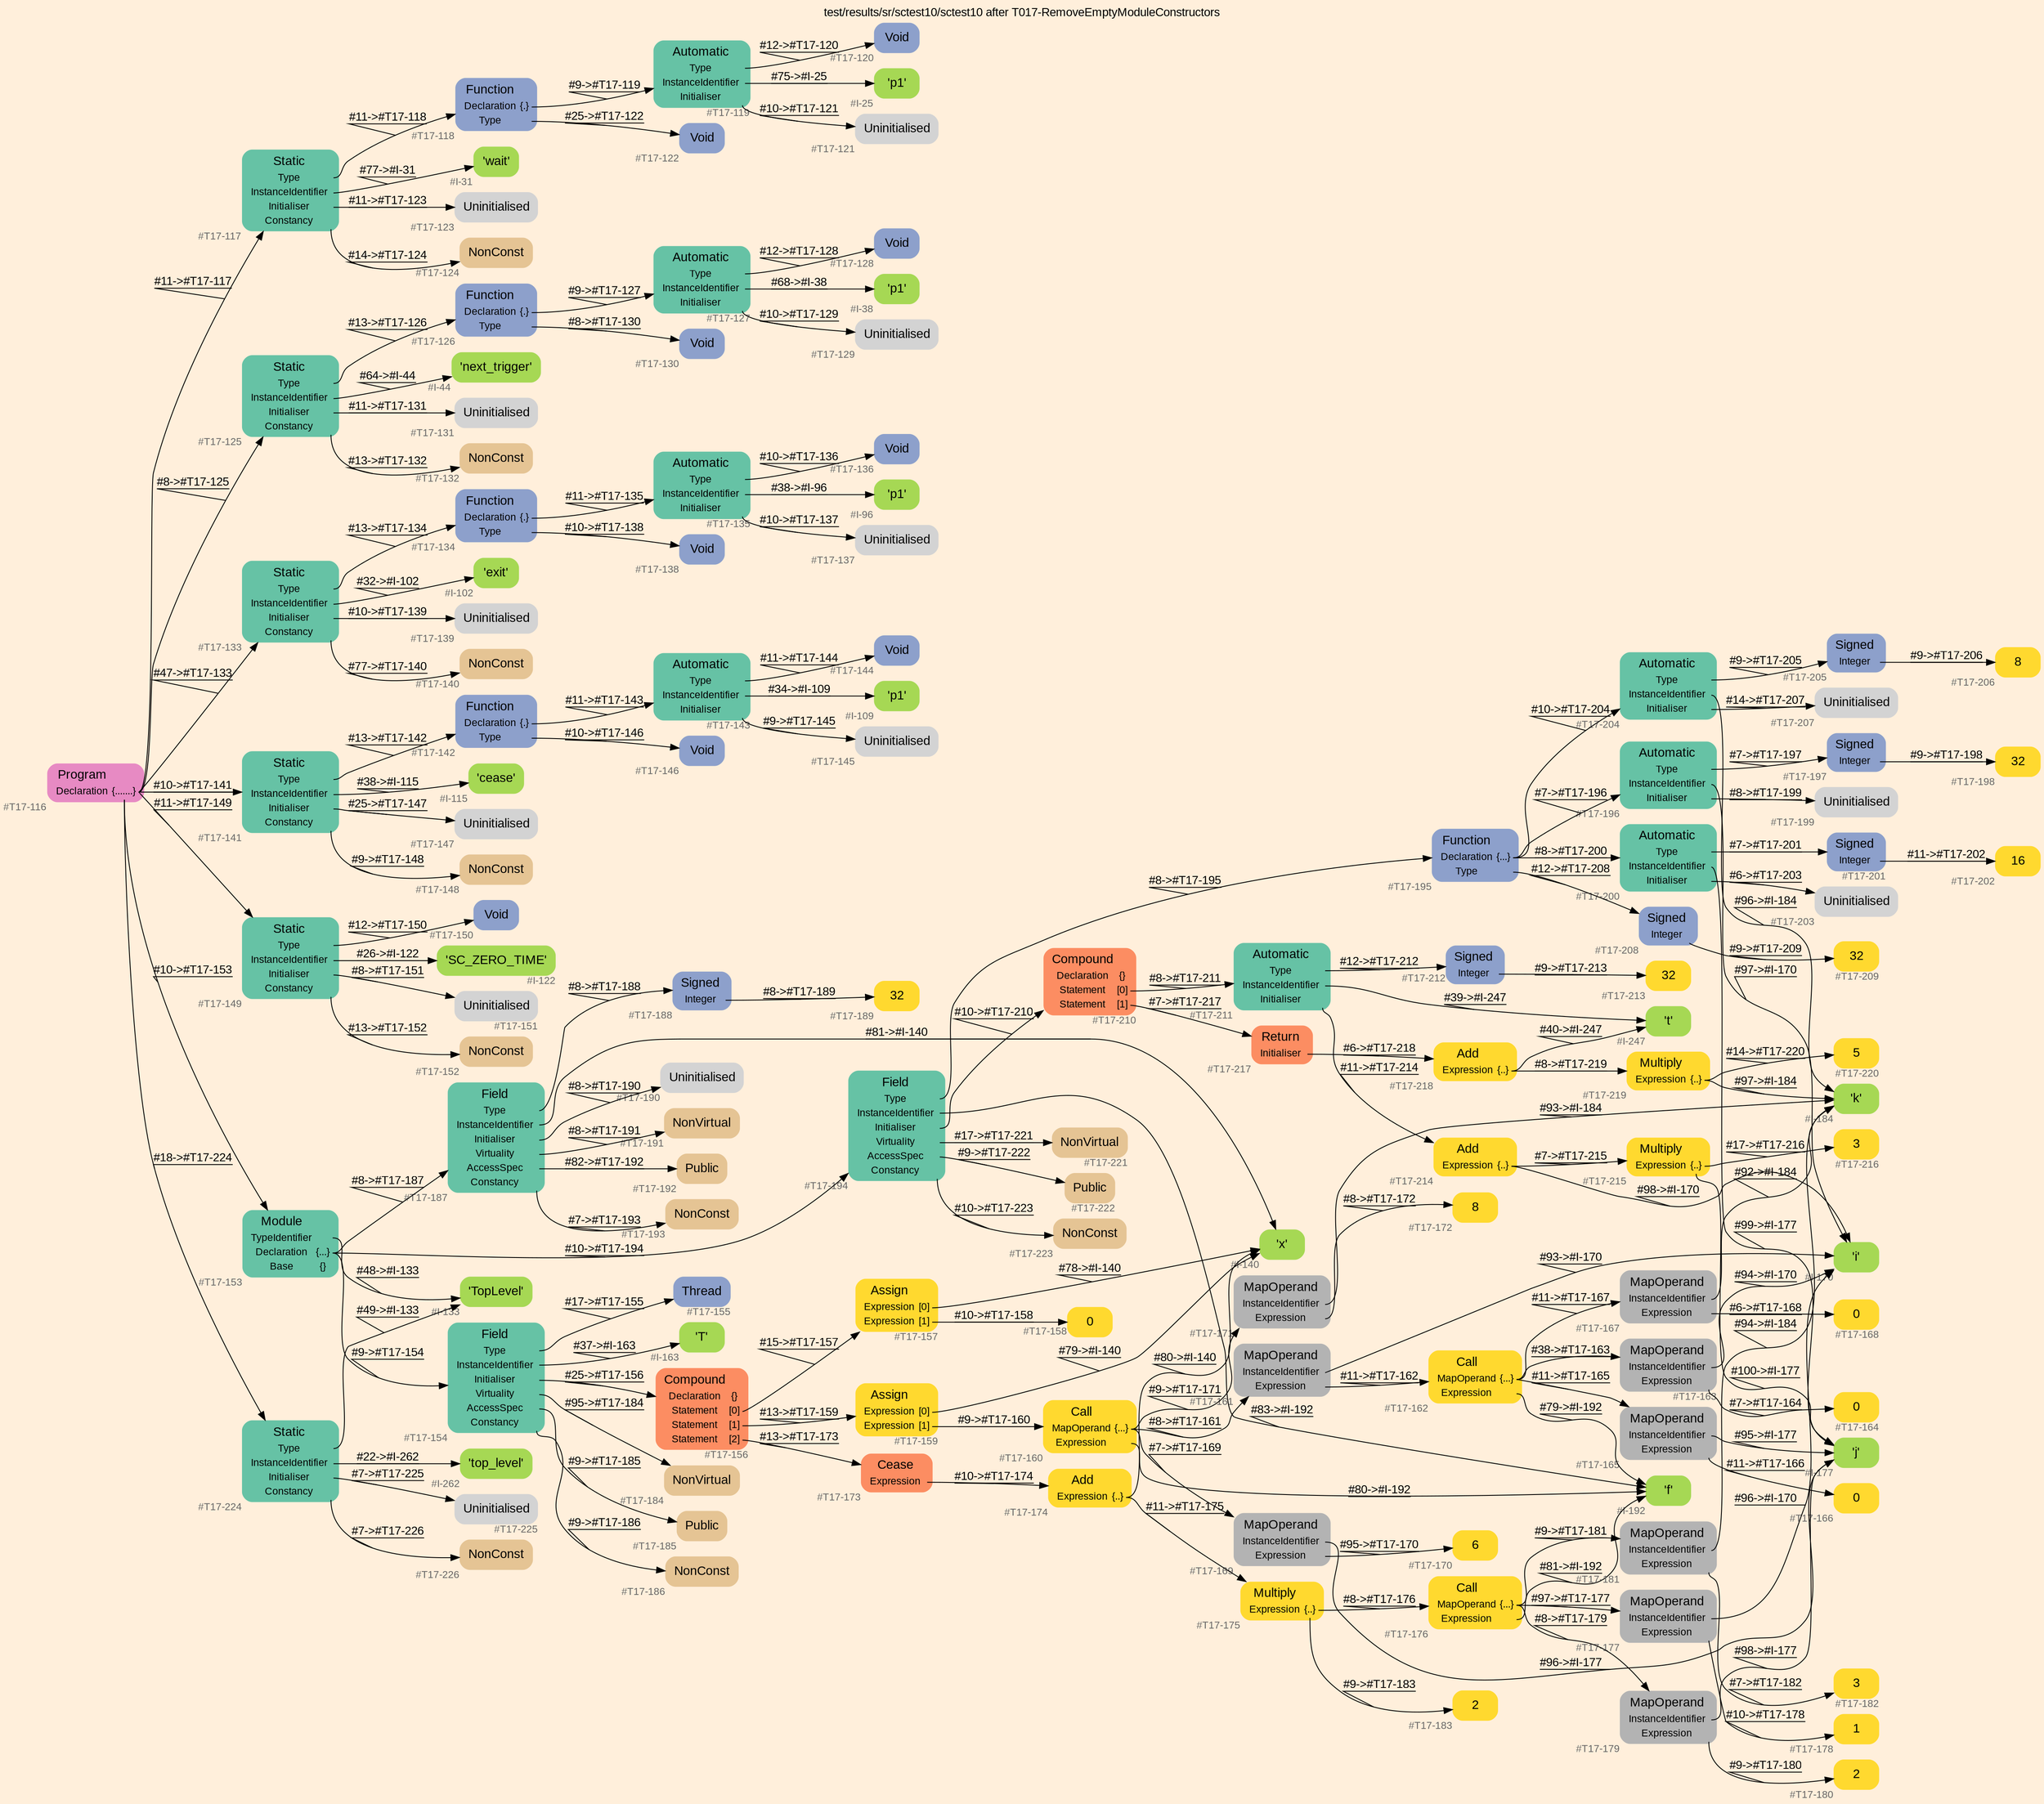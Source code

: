 digraph "test/results/sr/sctest10/sctest10 after T017-RemoveEmptyModuleConstructors" {
label = "test/results/sr/sctest10/sctest10 after T017-RemoveEmptyModuleConstructors"
labelloc = t
graph [
    rankdir = "LR"
    ranksep = 0.3
    bgcolor = antiquewhite1
    color = black
    fontcolor = black
    fontname = "Arial"
];
node [
    fontname = "Arial"
];
edge [
    fontname = "Arial"
];

// -------------------- node figure --------------------
// -------- block #T17-116 ----------
"#T17-116" [
    fillcolor = "/set28/4"
    xlabel = "#T17-116"
    fontsize = "12"
    fontcolor = grey40
    shape = "plaintext"
    label = <<TABLE BORDER="0" CELLBORDER="0" CELLSPACING="0">
     <TR><TD><FONT COLOR="black" POINT-SIZE="15">Program</FONT></TD></TR>
     <TR><TD><FONT COLOR="black" POINT-SIZE="12">Declaration</FONT></TD><TD PORT="port0"><FONT COLOR="black" POINT-SIZE="12">{.......}</FONT></TD></TR>
    </TABLE>>
    style = "rounded,filled"
];

// -------- block #T17-117 ----------
"#T17-117" [
    fillcolor = "/set28/1"
    xlabel = "#T17-117"
    fontsize = "12"
    fontcolor = grey40
    shape = "plaintext"
    label = <<TABLE BORDER="0" CELLBORDER="0" CELLSPACING="0">
     <TR><TD><FONT COLOR="black" POINT-SIZE="15">Static</FONT></TD></TR>
     <TR><TD><FONT COLOR="black" POINT-SIZE="12">Type</FONT></TD><TD PORT="port0"></TD></TR>
     <TR><TD><FONT COLOR="black" POINT-SIZE="12">InstanceIdentifier</FONT></TD><TD PORT="port1"></TD></TR>
     <TR><TD><FONT COLOR="black" POINT-SIZE="12">Initialiser</FONT></TD><TD PORT="port2"></TD></TR>
     <TR><TD><FONT COLOR="black" POINT-SIZE="12">Constancy</FONT></TD><TD PORT="port3"></TD></TR>
    </TABLE>>
    style = "rounded,filled"
];

// -------- block #T17-118 ----------
"#T17-118" [
    fillcolor = "/set28/3"
    xlabel = "#T17-118"
    fontsize = "12"
    fontcolor = grey40
    shape = "plaintext"
    label = <<TABLE BORDER="0" CELLBORDER="0" CELLSPACING="0">
     <TR><TD><FONT COLOR="black" POINT-SIZE="15">Function</FONT></TD></TR>
     <TR><TD><FONT COLOR="black" POINT-SIZE="12">Declaration</FONT></TD><TD PORT="port0"><FONT COLOR="black" POINT-SIZE="12">{.}</FONT></TD></TR>
     <TR><TD><FONT COLOR="black" POINT-SIZE="12">Type</FONT></TD><TD PORT="port1"></TD></TR>
    </TABLE>>
    style = "rounded,filled"
];

// -------- block #T17-119 ----------
"#T17-119" [
    fillcolor = "/set28/1"
    xlabel = "#T17-119"
    fontsize = "12"
    fontcolor = grey40
    shape = "plaintext"
    label = <<TABLE BORDER="0" CELLBORDER="0" CELLSPACING="0">
     <TR><TD><FONT COLOR="black" POINT-SIZE="15">Automatic</FONT></TD></TR>
     <TR><TD><FONT COLOR="black" POINT-SIZE="12">Type</FONT></TD><TD PORT="port0"></TD></TR>
     <TR><TD><FONT COLOR="black" POINT-SIZE="12">InstanceIdentifier</FONT></TD><TD PORT="port1"></TD></TR>
     <TR><TD><FONT COLOR="black" POINT-SIZE="12">Initialiser</FONT></TD><TD PORT="port2"></TD></TR>
    </TABLE>>
    style = "rounded,filled"
];

// -------- block #T17-120 ----------
"#T17-120" [
    fillcolor = "/set28/3"
    xlabel = "#T17-120"
    fontsize = "12"
    fontcolor = grey40
    shape = "plaintext"
    label = <<TABLE BORDER="0" CELLBORDER="0" CELLSPACING="0">
     <TR><TD><FONT COLOR="black" POINT-SIZE="15">Void</FONT></TD></TR>
    </TABLE>>
    style = "rounded,filled"
];

// -------- block #I-25 ----------
"#I-25" [
    fillcolor = "/set28/5"
    xlabel = "#I-25"
    fontsize = "12"
    fontcolor = grey40
    shape = "plaintext"
    label = <<TABLE BORDER="0" CELLBORDER="0" CELLSPACING="0">
     <TR><TD><FONT COLOR="black" POINT-SIZE="15">'p1'</FONT></TD></TR>
    </TABLE>>
    style = "rounded,filled"
];

// -------- block #T17-121 ----------
"#T17-121" [
    xlabel = "#T17-121"
    fontsize = "12"
    fontcolor = grey40
    shape = "plaintext"
    label = <<TABLE BORDER="0" CELLBORDER="0" CELLSPACING="0">
     <TR><TD><FONT COLOR="black" POINT-SIZE="15">Uninitialised</FONT></TD></TR>
    </TABLE>>
    style = "rounded,filled"
];

// -------- block #T17-122 ----------
"#T17-122" [
    fillcolor = "/set28/3"
    xlabel = "#T17-122"
    fontsize = "12"
    fontcolor = grey40
    shape = "plaintext"
    label = <<TABLE BORDER="0" CELLBORDER="0" CELLSPACING="0">
     <TR><TD><FONT COLOR="black" POINT-SIZE="15">Void</FONT></TD></TR>
    </TABLE>>
    style = "rounded,filled"
];

// -------- block #I-31 ----------
"#I-31" [
    fillcolor = "/set28/5"
    xlabel = "#I-31"
    fontsize = "12"
    fontcolor = grey40
    shape = "plaintext"
    label = <<TABLE BORDER="0" CELLBORDER="0" CELLSPACING="0">
     <TR><TD><FONT COLOR="black" POINT-SIZE="15">'wait'</FONT></TD></TR>
    </TABLE>>
    style = "rounded,filled"
];

// -------- block #T17-123 ----------
"#T17-123" [
    xlabel = "#T17-123"
    fontsize = "12"
    fontcolor = grey40
    shape = "plaintext"
    label = <<TABLE BORDER="0" CELLBORDER="0" CELLSPACING="0">
     <TR><TD><FONT COLOR="black" POINT-SIZE="15">Uninitialised</FONT></TD></TR>
    </TABLE>>
    style = "rounded,filled"
];

// -------- block #T17-124 ----------
"#T17-124" [
    fillcolor = "/set28/7"
    xlabel = "#T17-124"
    fontsize = "12"
    fontcolor = grey40
    shape = "plaintext"
    label = <<TABLE BORDER="0" CELLBORDER="0" CELLSPACING="0">
     <TR><TD><FONT COLOR="black" POINT-SIZE="15">NonConst</FONT></TD></TR>
    </TABLE>>
    style = "rounded,filled"
];

// -------- block #T17-125 ----------
"#T17-125" [
    fillcolor = "/set28/1"
    xlabel = "#T17-125"
    fontsize = "12"
    fontcolor = grey40
    shape = "plaintext"
    label = <<TABLE BORDER="0" CELLBORDER="0" CELLSPACING="0">
     <TR><TD><FONT COLOR="black" POINT-SIZE="15">Static</FONT></TD></TR>
     <TR><TD><FONT COLOR="black" POINT-SIZE="12">Type</FONT></TD><TD PORT="port0"></TD></TR>
     <TR><TD><FONT COLOR="black" POINT-SIZE="12">InstanceIdentifier</FONT></TD><TD PORT="port1"></TD></TR>
     <TR><TD><FONT COLOR="black" POINT-SIZE="12">Initialiser</FONT></TD><TD PORT="port2"></TD></TR>
     <TR><TD><FONT COLOR="black" POINT-SIZE="12">Constancy</FONT></TD><TD PORT="port3"></TD></TR>
    </TABLE>>
    style = "rounded,filled"
];

// -------- block #T17-126 ----------
"#T17-126" [
    fillcolor = "/set28/3"
    xlabel = "#T17-126"
    fontsize = "12"
    fontcolor = grey40
    shape = "plaintext"
    label = <<TABLE BORDER="0" CELLBORDER="0" CELLSPACING="0">
     <TR><TD><FONT COLOR="black" POINT-SIZE="15">Function</FONT></TD></TR>
     <TR><TD><FONT COLOR="black" POINT-SIZE="12">Declaration</FONT></TD><TD PORT="port0"><FONT COLOR="black" POINT-SIZE="12">{.}</FONT></TD></TR>
     <TR><TD><FONT COLOR="black" POINT-SIZE="12">Type</FONT></TD><TD PORT="port1"></TD></TR>
    </TABLE>>
    style = "rounded,filled"
];

// -------- block #T17-127 ----------
"#T17-127" [
    fillcolor = "/set28/1"
    xlabel = "#T17-127"
    fontsize = "12"
    fontcolor = grey40
    shape = "plaintext"
    label = <<TABLE BORDER="0" CELLBORDER="0" CELLSPACING="0">
     <TR><TD><FONT COLOR="black" POINT-SIZE="15">Automatic</FONT></TD></TR>
     <TR><TD><FONT COLOR="black" POINT-SIZE="12">Type</FONT></TD><TD PORT="port0"></TD></TR>
     <TR><TD><FONT COLOR="black" POINT-SIZE="12">InstanceIdentifier</FONT></TD><TD PORT="port1"></TD></TR>
     <TR><TD><FONT COLOR="black" POINT-SIZE="12">Initialiser</FONT></TD><TD PORT="port2"></TD></TR>
    </TABLE>>
    style = "rounded,filled"
];

// -------- block #T17-128 ----------
"#T17-128" [
    fillcolor = "/set28/3"
    xlabel = "#T17-128"
    fontsize = "12"
    fontcolor = grey40
    shape = "plaintext"
    label = <<TABLE BORDER="0" CELLBORDER="0" CELLSPACING="0">
     <TR><TD><FONT COLOR="black" POINT-SIZE="15">Void</FONT></TD></TR>
    </TABLE>>
    style = "rounded,filled"
];

// -------- block #I-38 ----------
"#I-38" [
    fillcolor = "/set28/5"
    xlabel = "#I-38"
    fontsize = "12"
    fontcolor = grey40
    shape = "plaintext"
    label = <<TABLE BORDER="0" CELLBORDER="0" CELLSPACING="0">
     <TR><TD><FONT COLOR="black" POINT-SIZE="15">'p1'</FONT></TD></TR>
    </TABLE>>
    style = "rounded,filled"
];

// -------- block #T17-129 ----------
"#T17-129" [
    xlabel = "#T17-129"
    fontsize = "12"
    fontcolor = grey40
    shape = "plaintext"
    label = <<TABLE BORDER="0" CELLBORDER="0" CELLSPACING="0">
     <TR><TD><FONT COLOR="black" POINT-SIZE="15">Uninitialised</FONT></TD></TR>
    </TABLE>>
    style = "rounded,filled"
];

// -------- block #T17-130 ----------
"#T17-130" [
    fillcolor = "/set28/3"
    xlabel = "#T17-130"
    fontsize = "12"
    fontcolor = grey40
    shape = "plaintext"
    label = <<TABLE BORDER="0" CELLBORDER="0" CELLSPACING="0">
     <TR><TD><FONT COLOR="black" POINT-SIZE="15">Void</FONT></TD></TR>
    </TABLE>>
    style = "rounded,filled"
];

// -------- block #I-44 ----------
"#I-44" [
    fillcolor = "/set28/5"
    xlabel = "#I-44"
    fontsize = "12"
    fontcolor = grey40
    shape = "plaintext"
    label = <<TABLE BORDER="0" CELLBORDER="0" CELLSPACING="0">
     <TR><TD><FONT COLOR="black" POINT-SIZE="15">'next_trigger'</FONT></TD></TR>
    </TABLE>>
    style = "rounded,filled"
];

// -------- block #T17-131 ----------
"#T17-131" [
    xlabel = "#T17-131"
    fontsize = "12"
    fontcolor = grey40
    shape = "plaintext"
    label = <<TABLE BORDER="0" CELLBORDER="0" CELLSPACING="0">
     <TR><TD><FONT COLOR="black" POINT-SIZE="15">Uninitialised</FONT></TD></TR>
    </TABLE>>
    style = "rounded,filled"
];

// -------- block #T17-132 ----------
"#T17-132" [
    fillcolor = "/set28/7"
    xlabel = "#T17-132"
    fontsize = "12"
    fontcolor = grey40
    shape = "plaintext"
    label = <<TABLE BORDER="0" CELLBORDER="0" CELLSPACING="0">
     <TR><TD><FONT COLOR="black" POINT-SIZE="15">NonConst</FONT></TD></TR>
    </TABLE>>
    style = "rounded,filled"
];

// -------- block #T17-133 ----------
"#T17-133" [
    fillcolor = "/set28/1"
    xlabel = "#T17-133"
    fontsize = "12"
    fontcolor = grey40
    shape = "plaintext"
    label = <<TABLE BORDER="0" CELLBORDER="0" CELLSPACING="0">
     <TR><TD><FONT COLOR="black" POINT-SIZE="15">Static</FONT></TD></TR>
     <TR><TD><FONT COLOR="black" POINT-SIZE="12">Type</FONT></TD><TD PORT="port0"></TD></TR>
     <TR><TD><FONT COLOR="black" POINT-SIZE="12">InstanceIdentifier</FONT></TD><TD PORT="port1"></TD></TR>
     <TR><TD><FONT COLOR="black" POINT-SIZE="12">Initialiser</FONT></TD><TD PORT="port2"></TD></TR>
     <TR><TD><FONT COLOR="black" POINT-SIZE="12">Constancy</FONT></TD><TD PORT="port3"></TD></TR>
    </TABLE>>
    style = "rounded,filled"
];

// -------- block #T17-134 ----------
"#T17-134" [
    fillcolor = "/set28/3"
    xlabel = "#T17-134"
    fontsize = "12"
    fontcolor = grey40
    shape = "plaintext"
    label = <<TABLE BORDER="0" CELLBORDER="0" CELLSPACING="0">
     <TR><TD><FONT COLOR="black" POINT-SIZE="15">Function</FONT></TD></TR>
     <TR><TD><FONT COLOR="black" POINT-SIZE="12">Declaration</FONT></TD><TD PORT="port0"><FONT COLOR="black" POINT-SIZE="12">{.}</FONT></TD></TR>
     <TR><TD><FONT COLOR="black" POINT-SIZE="12">Type</FONT></TD><TD PORT="port1"></TD></TR>
    </TABLE>>
    style = "rounded,filled"
];

// -------- block #T17-135 ----------
"#T17-135" [
    fillcolor = "/set28/1"
    xlabel = "#T17-135"
    fontsize = "12"
    fontcolor = grey40
    shape = "plaintext"
    label = <<TABLE BORDER="0" CELLBORDER="0" CELLSPACING="0">
     <TR><TD><FONT COLOR="black" POINT-SIZE="15">Automatic</FONT></TD></TR>
     <TR><TD><FONT COLOR="black" POINT-SIZE="12">Type</FONT></TD><TD PORT="port0"></TD></TR>
     <TR><TD><FONT COLOR="black" POINT-SIZE="12">InstanceIdentifier</FONT></TD><TD PORT="port1"></TD></TR>
     <TR><TD><FONT COLOR="black" POINT-SIZE="12">Initialiser</FONT></TD><TD PORT="port2"></TD></TR>
    </TABLE>>
    style = "rounded,filled"
];

// -------- block #T17-136 ----------
"#T17-136" [
    fillcolor = "/set28/3"
    xlabel = "#T17-136"
    fontsize = "12"
    fontcolor = grey40
    shape = "plaintext"
    label = <<TABLE BORDER="0" CELLBORDER="0" CELLSPACING="0">
     <TR><TD><FONT COLOR="black" POINT-SIZE="15">Void</FONT></TD></TR>
    </TABLE>>
    style = "rounded,filled"
];

// -------- block #I-96 ----------
"#I-96" [
    fillcolor = "/set28/5"
    xlabel = "#I-96"
    fontsize = "12"
    fontcolor = grey40
    shape = "plaintext"
    label = <<TABLE BORDER="0" CELLBORDER="0" CELLSPACING="0">
     <TR><TD><FONT COLOR="black" POINT-SIZE="15">'p1'</FONT></TD></TR>
    </TABLE>>
    style = "rounded,filled"
];

// -------- block #T17-137 ----------
"#T17-137" [
    xlabel = "#T17-137"
    fontsize = "12"
    fontcolor = grey40
    shape = "plaintext"
    label = <<TABLE BORDER="0" CELLBORDER="0" CELLSPACING="0">
     <TR><TD><FONT COLOR="black" POINT-SIZE="15">Uninitialised</FONT></TD></TR>
    </TABLE>>
    style = "rounded,filled"
];

// -------- block #T17-138 ----------
"#T17-138" [
    fillcolor = "/set28/3"
    xlabel = "#T17-138"
    fontsize = "12"
    fontcolor = grey40
    shape = "plaintext"
    label = <<TABLE BORDER="0" CELLBORDER="0" CELLSPACING="0">
     <TR><TD><FONT COLOR="black" POINT-SIZE="15">Void</FONT></TD></TR>
    </TABLE>>
    style = "rounded,filled"
];

// -------- block #I-102 ----------
"#I-102" [
    fillcolor = "/set28/5"
    xlabel = "#I-102"
    fontsize = "12"
    fontcolor = grey40
    shape = "plaintext"
    label = <<TABLE BORDER="0" CELLBORDER="0" CELLSPACING="0">
     <TR><TD><FONT COLOR="black" POINT-SIZE="15">'exit'</FONT></TD></TR>
    </TABLE>>
    style = "rounded,filled"
];

// -------- block #T17-139 ----------
"#T17-139" [
    xlabel = "#T17-139"
    fontsize = "12"
    fontcolor = grey40
    shape = "plaintext"
    label = <<TABLE BORDER="0" CELLBORDER="0" CELLSPACING="0">
     <TR><TD><FONT COLOR="black" POINT-SIZE="15">Uninitialised</FONT></TD></TR>
    </TABLE>>
    style = "rounded,filled"
];

// -------- block #T17-140 ----------
"#T17-140" [
    fillcolor = "/set28/7"
    xlabel = "#T17-140"
    fontsize = "12"
    fontcolor = grey40
    shape = "plaintext"
    label = <<TABLE BORDER="0" CELLBORDER="0" CELLSPACING="0">
     <TR><TD><FONT COLOR="black" POINT-SIZE="15">NonConst</FONT></TD></TR>
    </TABLE>>
    style = "rounded,filled"
];

// -------- block #T17-141 ----------
"#T17-141" [
    fillcolor = "/set28/1"
    xlabel = "#T17-141"
    fontsize = "12"
    fontcolor = grey40
    shape = "plaintext"
    label = <<TABLE BORDER="0" CELLBORDER="0" CELLSPACING="0">
     <TR><TD><FONT COLOR="black" POINT-SIZE="15">Static</FONT></TD></TR>
     <TR><TD><FONT COLOR="black" POINT-SIZE="12">Type</FONT></TD><TD PORT="port0"></TD></TR>
     <TR><TD><FONT COLOR="black" POINT-SIZE="12">InstanceIdentifier</FONT></TD><TD PORT="port1"></TD></TR>
     <TR><TD><FONT COLOR="black" POINT-SIZE="12">Initialiser</FONT></TD><TD PORT="port2"></TD></TR>
     <TR><TD><FONT COLOR="black" POINT-SIZE="12">Constancy</FONT></TD><TD PORT="port3"></TD></TR>
    </TABLE>>
    style = "rounded,filled"
];

// -------- block #T17-142 ----------
"#T17-142" [
    fillcolor = "/set28/3"
    xlabel = "#T17-142"
    fontsize = "12"
    fontcolor = grey40
    shape = "plaintext"
    label = <<TABLE BORDER="0" CELLBORDER="0" CELLSPACING="0">
     <TR><TD><FONT COLOR="black" POINT-SIZE="15">Function</FONT></TD></TR>
     <TR><TD><FONT COLOR="black" POINT-SIZE="12">Declaration</FONT></TD><TD PORT="port0"><FONT COLOR="black" POINT-SIZE="12">{.}</FONT></TD></TR>
     <TR><TD><FONT COLOR="black" POINT-SIZE="12">Type</FONT></TD><TD PORT="port1"></TD></TR>
    </TABLE>>
    style = "rounded,filled"
];

// -------- block #T17-143 ----------
"#T17-143" [
    fillcolor = "/set28/1"
    xlabel = "#T17-143"
    fontsize = "12"
    fontcolor = grey40
    shape = "plaintext"
    label = <<TABLE BORDER="0" CELLBORDER="0" CELLSPACING="0">
     <TR><TD><FONT COLOR="black" POINT-SIZE="15">Automatic</FONT></TD></TR>
     <TR><TD><FONT COLOR="black" POINT-SIZE="12">Type</FONT></TD><TD PORT="port0"></TD></TR>
     <TR><TD><FONT COLOR="black" POINT-SIZE="12">InstanceIdentifier</FONT></TD><TD PORT="port1"></TD></TR>
     <TR><TD><FONT COLOR="black" POINT-SIZE="12">Initialiser</FONT></TD><TD PORT="port2"></TD></TR>
    </TABLE>>
    style = "rounded,filled"
];

// -------- block #T17-144 ----------
"#T17-144" [
    fillcolor = "/set28/3"
    xlabel = "#T17-144"
    fontsize = "12"
    fontcolor = grey40
    shape = "plaintext"
    label = <<TABLE BORDER="0" CELLBORDER="0" CELLSPACING="0">
     <TR><TD><FONT COLOR="black" POINT-SIZE="15">Void</FONT></TD></TR>
    </TABLE>>
    style = "rounded,filled"
];

// -------- block #I-109 ----------
"#I-109" [
    fillcolor = "/set28/5"
    xlabel = "#I-109"
    fontsize = "12"
    fontcolor = grey40
    shape = "plaintext"
    label = <<TABLE BORDER="0" CELLBORDER="0" CELLSPACING="0">
     <TR><TD><FONT COLOR="black" POINT-SIZE="15">'p1'</FONT></TD></TR>
    </TABLE>>
    style = "rounded,filled"
];

// -------- block #T17-145 ----------
"#T17-145" [
    xlabel = "#T17-145"
    fontsize = "12"
    fontcolor = grey40
    shape = "plaintext"
    label = <<TABLE BORDER="0" CELLBORDER="0" CELLSPACING="0">
     <TR><TD><FONT COLOR="black" POINT-SIZE="15">Uninitialised</FONT></TD></TR>
    </TABLE>>
    style = "rounded,filled"
];

// -------- block #T17-146 ----------
"#T17-146" [
    fillcolor = "/set28/3"
    xlabel = "#T17-146"
    fontsize = "12"
    fontcolor = grey40
    shape = "plaintext"
    label = <<TABLE BORDER="0" CELLBORDER="0" CELLSPACING="0">
     <TR><TD><FONT COLOR="black" POINT-SIZE="15">Void</FONT></TD></TR>
    </TABLE>>
    style = "rounded,filled"
];

// -------- block #I-115 ----------
"#I-115" [
    fillcolor = "/set28/5"
    xlabel = "#I-115"
    fontsize = "12"
    fontcolor = grey40
    shape = "plaintext"
    label = <<TABLE BORDER="0" CELLBORDER="0" CELLSPACING="0">
     <TR><TD><FONT COLOR="black" POINT-SIZE="15">'cease'</FONT></TD></TR>
    </TABLE>>
    style = "rounded,filled"
];

// -------- block #T17-147 ----------
"#T17-147" [
    xlabel = "#T17-147"
    fontsize = "12"
    fontcolor = grey40
    shape = "plaintext"
    label = <<TABLE BORDER="0" CELLBORDER="0" CELLSPACING="0">
     <TR><TD><FONT COLOR="black" POINT-SIZE="15">Uninitialised</FONT></TD></TR>
    </TABLE>>
    style = "rounded,filled"
];

// -------- block #T17-148 ----------
"#T17-148" [
    fillcolor = "/set28/7"
    xlabel = "#T17-148"
    fontsize = "12"
    fontcolor = grey40
    shape = "plaintext"
    label = <<TABLE BORDER="0" CELLBORDER="0" CELLSPACING="0">
     <TR><TD><FONT COLOR="black" POINT-SIZE="15">NonConst</FONT></TD></TR>
    </TABLE>>
    style = "rounded,filled"
];

// -------- block #T17-149 ----------
"#T17-149" [
    fillcolor = "/set28/1"
    xlabel = "#T17-149"
    fontsize = "12"
    fontcolor = grey40
    shape = "plaintext"
    label = <<TABLE BORDER="0" CELLBORDER="0" CELLSPACING="0">
     <TR><TD><FONT COLOR="black" POINT-SIZE="15">Static</FONT></TD></TR>
     <TR><TD><FONT COLOR="black" POINT-SIZE="12">Type</FONT></TD><TD PORT="port0"></TD></TR>
     <TR><TD><FONT COLOR="black" POINT-SIZE="12">InstanceIdentifier</FONT></TD><TD PORT="port1"></TD></TR>
     <TR><TD><FONT COLOR="black" POINT-SIZE="12">Initialiser</FONT></TD><TD PORT="port2"></TD></TR>
     <TR><TD><FONT COLOR="black" POINT-SIZE="12">Constancy</FONT></TD><TD PORT="port3"></TD></TR>
    </TABLE>>
    style = "rounded,filled"
];

// -------- block #T17-150 ----------
"#T17-150" [
    fillcolor = "/set28/3"
    xlabel = "#T17-150"
    fontsize = "12"
    fontcolor = grey40
    shape = "plaintext"
    label = <<TABLE BORDER="0" CELLBORDER="0" CELLSPACING="0">
     <TR><TD><FONT COLOR="black" POINT-SIZE="15">Void</FONT></TD></TR>
    </TABLE>>
    style = "rounded,filled"
];

// -------- block #I-122 ----------
"#I-122" [
    fillcolor = "/set28/5"
    xlabel = "#I-122"
    fontsize = "12"
    fontcolor = grey40
    shape = "plaintext"
    label = <<TABLE BORDER="0" CELLBORDER="0" CELLSPACING="0">
     <TR><TD><FONT COLOR="black" POINT-SIZE="15">'SC_ZERO_TIME'</FONT></TD></TR>
    </TABLE>>
    style = "rounded,filled"
];

// -------- block #T17-151 ----------
"#T17-151" [
    xlabel = "#T17-151"
    fontsize = "12"
    fontcolor = grey40
    shape = "plaintext"
    label = <<TABLE BORDER="0" CELLBORDER="0" CELLSPACING="0">
     <TR><TD><FONT COLOR="black" POINT-SIZE="15">Uninitialised</FONT></TD></TR>
    </TABLE>>
    style = "rounded,filled"
];

// -------- block #T17-152 ----------
"#T17-152" [
    fillcolor = "/set28/7"
    xlabel = "#T17-152"
    fontsize = "12"
    fontcolor = grey40
    shape = "plaintext"
    label = <<TABLE BORDER="0" CELLBORDER="0" CELLSPACING="0">
     <TR><TD><FONT COLOR="black" POINT-SIZE="15">NonConst</FONT></TD></TR>
    </TABLE>>
    style = "rounded,filled"
];

// -------- block #T17-153 ----------
"#T17-153" [
    fillcolor = "/set28/1"
    xlabel = "#T17-153"
    fontsize = "12"
    fontcolor = grey40
    shape = "plaintext"
    label = <<TABLE BORDER="0" CELLBORDER="0" CELLSPACING="0">
     <TR><TD><FONT COLOR="black" POINT-SIZE="15">Module</FONT></TD></TR>
     <TR><TD><FONT COLOR="black" POINT-SIZE="12">TypeIdentifier</FONT></TD><TD PORT="port0"></TD></TR>
     <TR><TD><FONT COLOR="black" POINT-SIZE="12">Declaration</FONT></TD><TD PORT="port1"><FONT COLOR="black" POINT-SIZE="12">{...}</FONT></TD></TR>
     <TR><TD><FONT COLOR="black" POINT-SIZE="12">Base</FONT></TD><TD PORT="port2"><FONT COLOR="black" POINT-SIZE="12">{}</FONT></TD></TR>
    </TABLE>>
    style = "rounded,filled"
];

// -------- block #I-133 ----------
"#I-133" [
    fillcolor = "/set28/5"
    xlabel = "#I-133"
    fontsize = "12"
    fontcolor = grey40
    shape = "plaintext"
    label = <<TABLE BORDER="0" CELLBORDER="0" CELLSPACING="0">
     <TR><TD><FONT COLOR="black" POINT-SIZE="15">'TopLevel'</FONT></TD></TR>
    </TABLE>>
    style = "rounded,filled"
];

// -------- block #T17-154 ----------
"#T17-154" [
    fillcolor = "/set28/1"
    xlabel = "#T17-154"
    fontsize = "12"
    fontcolor = grey40
    shape = "plaintext"
    label = <<TABLE BORDER="0" CELLBORDER="0" CELLSPACING="0">
     <TR><TD><FONT COLOR="black" POINT-SIZE="15">Field</FONT></TD></TR>
     <TR><TD><FONT COLOR="black" POINT-SIZE="12">Type</FONT></TD><TD PORT="port0"></TD></TR>
     <TR><TD><FONT COLOR="black" POINT-SIZE="12">InstanceIdentifier</FONT></TD><TD PORT="port1"></TD></TR>
     <TR><TD><FONT COLOR="black" POINT-SIZE="12">Initialiser</FONT></TD><TD PORT="port2"></TD></TR>
     <TR><TD><FONT COLOR="black" POINT-SIZE="12">Virtuality</FONT></TD><TD PORT="port3"></TD></TR>
     <TR><TD><FONT COLOR="black" POINT-SIZE="12">AccessSpec</FONT></TD><TD PORT="port4"></TD></TR>
     <TR><TD><FONT COLOR="black" POINT-SIZE="12">Constancy</FONT></TD><TD PORT="port5"></TD></TR>
    </TABLE>>
    style = "rounded,filled"
];

// -------- block #T17-155 ----------
"#T17-155" [
    fillcolor = "/set28/3"
    xlabel = "#T17-155"
    fontsize = "12"
    fontcolor = grey40
    shape = "plaintext"
    label = <<TABLE BORDER="0" CELLBORDER="0" CELLSPACING="0">
     <TR><TD><FONT COLOR="black" POINT-SIZE="15">Thread</FONT></TD></TR>
    </TABLE>>
    style = "rounded,filled"
];

// -------- block #I-163 ----------
"#I-163" [
    fillcolor = "/set28/5"
    xlabel = "#I-163"
    fontsize = "12"
    fontcolor = grey40
    shape = "plaintext"
    label = <<TABLE BORDER="0" CELLBORDER="0" CELLSPACING="0">
     <TR><TD><FONT COLOR="black" POINT-SIZE="15">'T'</FONT></TD></TR>
    </TABLE>>
    style = "rounded,filled"
];

// -------- block #T17-156 ----------
"#T17-156" [
    fillcolor = "/set28/2"
    xlabel = "#T17-156"
    fontsize = "12"
    fontcolor = grey40
    shape = "plaintext"
    label = <<TABLE BORDER="0" CELLBORDER="0" CELLSPACING="0">
     <TR><TD><FONT COLOR="black" POINT-SIZE="15">Compound</FONT></TD></TR>
     <TR><TD><FONT COLOR="black" POINT-SIZE="12">Declaration</FONT></TD><TD PORT="port0"><FONT COLOR="black" POINT-SIZE="12">{}</FONT></TD></TR>
     <TR><TD><FONT COLOR="black" POINT-SIZE="12">Statement</FONT></TD><TD PORT="port1"><FONT COLOR="black" POINT-SIZE="12">[0]</FONT></TD></TR>
     <TR><TD><FONT COLOR="black" POINT-SIZE="12">Statement</FONT></TD><TD PORT="port2"><FONT COLOR="black" POINT-SIZE="12">[1]</FONT></TD></TR>
     <TR><TD><FONT COLOR="black" POINT-SIZE="12">Statement</FONT></TD><TD PORT="port3"><FONT COLOR="black" POINT-SIZE="12">[2]</FONT></TD></TR>
    </TABLE>>
    style = "rounded,filled"
];

// -------- block #T17-157 ----------
"#T17-157" [
    fillcolor = "/set28/6"
    xlabel = "#T17-157"
    fontsize = "12"
    fontcolor = grey40
    shape = "plaintext"
    label = <<TABLE BORDER="0" CELLBORDER="0" CELLSPACING="0">
     <TR><TD><FONT COLOR="black" POINT-SIZE="15">Assign</FONT></TD></TR>
     <TR><TD><FONT COLOR="black" POINT-SIZE="12">Expression</FONT></TD><TD PORT="port0"><FONT COLOR="black" POINT-SIZE="12">[0]</FONT></TD></TR>
     <TR><TD><FONT COLOR="black" POINT-SIZE="12">Expression</FONT></TD><TD PORT="port1"><FONT COLOR="black" POINT-SIZE="12">[1]</FONT></TD></TR>
    </TABLE>>
    style = "rounded,filled"
];

// -------- block #I-140 ----------
"#I-140" [
    fillcolor = "/set28/5"
    xlabel = "#I-140"
    fontsize = "12"
    fontcolor = grey40
    shape = "plaintext"
    label = <<TABLE BORDER="0" CELLBORDER="0" CELLSPACING="0">
     <TR><TD><FONT COLOR="black" POINT-SIZE="15">'x'</FONT></TD></TR>
    </TABLE>>
    style = "rounded,filled"
];

// -------- block #T17-158 ----------
"#T17-158" [
    fillcolor = "/set28/6"
    xlabel = "#T17-158"
    fontsize = "12"
    fontcolor = grey40
    shape = "plaintext"
    label = <<TABLE BORDER="0" CELLBORDER="0" CELLSPACING="0">
     <TR><TD><FONT COLOR="black" POINT-SIZE="15">0</FONT></TD></TR>
    </TABLE>>
    style = "rounded,filled"
];

// -------- block #T17-159 ----------
"#T17-159" [
    fillcolor = "/set28/6"
    xlabel = "#T17-159"
    fontsize = "12"
    fontcolor = grey40
    shape = "plaintext"
    label = <<TABLE BORDER="0" CELLBORDER="0" CELLSPACING="0">
     <TR><TD><FONT COLOR="black" POINT-SIZE="15">Assign</FONT></TD></TR>
     <TR><TD><FONT COLOR="black" POINT-SIZE="12">Expression</FONT></TD><TD PORT="port0"><FONT COLOR="black" POINT-SIZE="12">[0]</FONT></TD></TR>
     <TR><TD><FONT COLOR="black" POINT-SIZE="12">Expression</FONT></TD><TD PORT="port1"><FONT COLOR="black" POINT-SIZE="12">[1]</FONT></TD></TR>
    </TABLE>>
    style = "rounded,filled"
];

// -------- block #T17-160 ----------
"#T17-160" [
    fillcolor = "/set28/6"
    xlabel = "#T17-160"
    fontsize = "12"
    fontcolor = grey40
    shape = "plaintext"
    label = <<TABLE BORDER="0" CELLBORDER="0" CELLSPACING="0">
     <TR><TD><FONT COLOR="black" POINT-SIZE="15">Call</FONT></TD></TR>
     <TR><TD><FONT COLOR="black" POINT-SIZE="12">MapOperand</FONT></TD><TD PORT="port0"><FONT COLOR="black" POINT-SIZE="12">{...}</FONT></TD></TR>
     <TR><TD><FONT COLOR="black" POINT-SIZE="12">Expression</FONT></TD><TD PORT="port1"></TD></TR>
    </TABLE>>
    style = "rounded,filled"
];

// -------- block #T17-161 ----------
"#T17-161" [
    fillcolor = "/set28/8"
    xlabel = "#T17-161"
    fontsize = "12"
    fontcolor = grey40
    shape = "plaintext"
    label = <<TABLE BORDER="0" CELLBORDER="0" CELLSPACING="0">
     <TR><TD><FONT COLOR="black" POINT-SIZE="15">MapOperand</FONT></TD></TR>
     <TR><TD><FONT COLOR="black" POINT-SIZE="12">InstanceIdentifier</FONT></TD><TD PORT="port0"></TD></TR>
     <TR><TD><FONT COLOR="black" POINT-SIZE="12">Expression</FONT></TD><TD PORT="port1"></TD></TR>
    </TABLE>>
    style = "rounded,filled"
];

// -------- block #I-170 ----------
"#I-170" [
    fillcolor = "/set28/5"
    xlabel = "#I-170"
    fontsize = "12"
    fontcolor = grey40
    shape = "plaintext"
    label = <<TABLE BORDER="0" CELLBORDER="0" CELLSPACING="0">
     <TR><TD><FONT COLOR="black" POINT-SIZE="15">'i'</FONT></TD></TR>
    </TABLE>>
    style = "rounded,filled"
];

// -------- block #T17-162 ----------
"#T17-162" [
    fillcolor = "/set28/6"
    xlabel = "#T17-162"
    fontsize = "12"
    fontcolor = grey40
    shape = "plaintext"
    label = <<TABLE BORDER="0" CELLBORDER="0" CELLSPACING="0">
     <TR><TD><FONT COLOR="black" POINT-SIZE="15">Call</FONT></TD></TR>
     <TR><TD><FONT COLOR="black" POINT-SIZE="12">MapOperand</FONT></TD><TD PORT="port0"><FONT COLOR="black" POINT-SIZE="12">{...}</FONT></TD></TR>
     <TR><TD><FONT COLOR="black" POINT-SIZE="12">Expression</FONT></TD><TD PORT="port1"></TD></TR>
    </TABLE>>
    style = "rounded,filled"
];

// -------- block #T17-163 ----------
"#T17-163" [
    fillcolor = "/set28/8"
    xlabel = "#T17-163"
    fontsize = "12"
    fontcolor = grey40
    shape = "plaintext"
    label = <<TABLE BORDER="0" CELLBORDER="0" CELLSPACING="0">
     <TR><TD><FONT COLOR="black" POINT-SIZE="15">MapOperand</FONT></TD></TR>
     <TR><TD><FONT COLOR="black" POINT-SIZE="12">InstanceIdentifier</FONT></TD><TD PORT="port0"></TD></TR>
     <TR><TD><FONT COLOR="black" POINT-SIZE="12">Expression</FONT></TD><TD PORT="port1"></TD></TR>
    </TABLE>>
    style = "rounded,filled"
];

// -------- block #T17-164 ----------
"#T17-164" [
    fillcolor = "/set28/6"
    xlabel = "#T17-164"
    fontsize = "12"
    fontcolor = grey40
    shape = "plaintext"
    label = <<TABLE BORDER="0" CELLBORDER="0" CELLSPACING="0">
     <TR><TD><FONT COLOR="black" POINT-SIZE="15">0</FONT></TD></TR>
    </TABLE>>
    style = "rounded,filled"
];

// -------- block #T17-165 ----------
"#T17-165" [
    fillcolor = "/set28/8"
    xlabel = "#T17-165"
    fontsize = "12"
    fontcolor = grey40
    shape = "plaintext"
    label = <<TABLE BORDER="0" CELLBORDER="0" CELLSPACING="0">
     <TR><TD><FONT COLOR="black" POINT-SIZE="15">MapOperand</FONT></TD></TR>
     <TR><TD><FONT COLOR="black" POINT-SIZE="12">InstanceIdentifier</FONT></TD><TD PORT="port0"></TD></TR>
     <TR><TD><FONT COLOR="black" POINT-SIZE="12">Expression</FONT></TD><TD PORT="port1"></TD></TR>
    </TABLE>>
    style = "rounded,filled"
];

// -------- block #I-177 ----------
"#I-177" [
    fillcolor = "/set28/5"
    xlabel = "#I-177"
    fontsize = "12"
    fontcolor = grey40
    shape = "plaintext"
    label = <<TABLE BORDER="0" CELLBORDER="0" CELLSPACING="0">
     <TR><TD><FONT COLOR="black" POINT-SIZE="15">'j'</FONT></TD></TR>
    </TABLE>>
    style = "rounded,filled"
];

// -------- block #T17-166 ----------
"#T17-166" [
    fillcolor = "/set28/6"
    xlabel = "#T17-166"
    fontsize = "12"
    fontcolor = grey40
    shape = "plaintext"
    label = <<TABLE BORDER="0" CELLBORDER="0" CELLSPACING="0">
     <TR><TD><FONT COLOR="black" POINT-SIZE="15">0</FONT></TD></TR>
    </TABLE>>
    style = "rounded,filled"
];

// -------- block #T17-167 ----------
"#T17-167" [
    fillcolor = "/set28/8"
    xlabel = "#T17-167"
    fontsize = "12"
    fontcolor = grey40
    shape = "plaintext"
    label = <<TABLE BORDER="0" CELLBORDER="0" CELLSPACING="0">
     <TR><TD><FONT COLOR="black" POINT-SIZE="15">MapOperand</FONT></TD></TR>
     <TR><TD><FONT COLOR="black" POINT-SIZE="12">InstanceIdentifier</FONT></TD><TD PORT="port0"></TD></TR>
     <TR><TD><FONT COLOR="black" POINT-SIZE="12">Expression</FONT></TD><TD PORT="port1"></TD></TR>
    </TABLE>>
    style = "rounded,filled"
];

// -------- block #I-184 ----------
"#I-184" [
    fillcolor = "/set28/5"
    xlabel = "#I-184"
    fontsize = "12"
    fontcolor = grey40
    shape = "plaintext"
    label = <<TABLE BORDER="0" CELLBORDER="0" CELLSPACING="0">
     <TR><TD><FONT COLOR="black" POINT-SIZE="15">'k'</FONT></TD></TR>
    </TABLE>>
    style = "rounded,filled"
];

// -------- block #T17-168 ----------
"#T17-168" [
    fillcolor = "/set28/6"
    xlabel = "#T17-168"
    fontsize = "12"
    fontcolor = grey40
    shape = "plaintext"
    label = <<TABLE BORDER="0" CELLBORDER="0" CELLSPACING="0">
     <TR><TD><FONT COLOR="black" POINT-SIZE="15">0</FONT></TD></TR>
    </TABLE>>
    style = "rounded,filled"
];

// -------- block #I-192 ----------
"#I-192" [
    fillcolor = "/set28/5"
    xlabel = "#I-192"
    fontsize = "12"
    fontcolor = grey40
    shape = "plaintext"
    label = <<TABLE BORDER="0" CELLBORDER="0" CELLSPACING="0">
     <TR><TD><FONT COLOR="black" POINT-SIZE="15">'f'</FONT></TD></TR>
    </TABLE>>
    style = "rounded,filled"
];

// -------- block #T17-169 ----------
"#T17-169" [
    fillcolor = "/set28/8"
    xlabel = "#T17-169"
    fontsize = "12"
    fontcolor = grey40
    shape = "plaintext"
    label = <<TABLE BORDER="0" CELLBORDER="0" CELLSPACING="0">
     <TR><TD><FONT COLOR="black" POINT-SIZE="15">MapOperand</FONT></TD></TR>
     <TR><TD><FONT COLOR="black" POINT-SIZE="12">InstanceIdentifier</FONT></TD><TD PORT="port0"></TD></TR>
     <TR><TD><FONT COLOR="black" POINT-SIZE="12">Expression</FONT></TD><TD PORT="port1"></TD></TR>
    </TABLE>>
    style = "rounded,filled"
];

// -------- block #T17-170 ----------
"#T17-170" [
    fillcolor = "/set28/6"
    xlabel = "#T17-170"
    fontsize = "12"
    fontcolor = grey40
    shape = "plaintext"
    label = <<TABLE BORDER="0" CELLBORDER="0" CELLSPACING="0">
     <TR><TD><FONT COLOR="black" POINT-SIZE="15">6</FONT></TD></TR>
    </TABLE>>
    style = "rounded,filled"
];

// -------- block #T17-171 ----------
"#T17-171" [
    fillcolor = "/set28/8"
    xlabel = "#T17-171"
    fontsize = "12"
    fontcolor = grey40
    shape = "plaintext"
    label = <<TABLE BORDER="0" CELLBORDER="0" CELLSPACING="0">
     <TR><TD><FONT COLOR="black" POINT-SIZE="15">MapOperand</FONT></TD></TR>
     <TR><TD><FONT COLOR="black" POINT-SIZE="12">InstanceIdentifier</FONT></TD><TD PORT="port0"></TD></TR>
     <TR><TD><FONT COLOR="black" POINT-SIZE="12">Expression</FONT></TD><TD PORT="port1"></TD></TR>
    </TABLE>>
    style = "rounded,filled"
];

// -------- block #T17-172 ----------
"#T17-172" [
    fillcolor = "/set28/6"
    xlabel = "#T17-172"
    fontsize = "12"
    fontcolor = grey40
    shape = "plaintext"
    label = <<TABLE BORDER="0" CELLBORDER="0" CELLSPACING="0">
     <TR><TD><FONT COLOR="black" POINT-SIZE="15">8</FONT></TD></TR>
    </TABLE>>
    style = "rounded,filled"
];

// -------- block #T17-173 ----------
"#T17-173" [
    fillcolor = "/set28/2"
    xlabel = "#T17-173"
    fontsize = "12"
    fontcolor = grey40
    shape = "plaintext"
    label = <<TABLE BORDER="0" CELLBORDER="0" CELLSPACING="0">
     <TR><TD><FONT COLOR="black" POINT-SIZE="15">Cease</FONT></TD></TR>
     <TR><TD><FONT COLOR="black" POINT-SIZE="12">Expression</FONT></TD><TD PORT="port0"></TD></TR>
    </TABLE>>
    style = "rounded,filled"
];

// -------- block #T17-174 ----------
"#T17-174" [
    fillcolor = "/set28/6"
    xlabel = "#T17-174"
    fontsize = "12"
    fontcolor = grey40
    shape = "plaintext"
    label = <<TABLE BORDER="0" CELLBORDER="0" CELLSPACING="0">
     <TR><TD><FONT COLOR="black" POINT-SIZE="15">Add</FONT></TD></TR>
     <TR><TD><FONT COLOR="black" POINT-SIZE="12">Expression</FONT></TD><TD PORT="port0"><FONT COLOR="black" POINT-SIZE="12">{..}</FONT></TD></TR>
    </TABLE>>
    style = "rounded,filled"
];

// -------- block #T17-175 ----------
"#T17-175" [
    fillcolor = "/set28/6"
    xlabel = "#T17-175"
    fontsize = "12"
    fontcolor = grey40
    shape = "plaintext"
    label = <<TABLE BORDER="0" CELLBORDER="0" CELLSPACING="0">
     <TR><TD><FONT COLOR="black" POINT-SIZE="15">Multiply</FONT></TD></TR>
     <TR><TD><FONT COLOR="black" POINT-SIZE="12">Expression</FONT></TD><TD PORT="port0"><FONT COLOR="black" POINT-SIZE="12">{..}</FONT></TD></TR>
    </TABLE>>
    style = "rounded,filled"
];

// -------- block #T17-176 ----------
"#T17-176" [
    fillcolor = "/set28/6"
    xlabel = "#T17-176"
    fontsize = "12"
    fontcolor = grey40
    shape = "plaintext"
    label = <<TABLE BORDER="0" CELLBORDER="0" CELLSPACING="0">
     <TR><TD><FONT COLOR="black" POINT-SIZE="15">Call</FONT></TD></TR>
     <TR><TD><FONT COLOR="black" POINT-SIZE="12">MapOperand</FONT></TD><TD PORT="port0"><FONT COLOR="black" POINT-SIZE="12">{...}</FONT></TD></TR>
     <TR><TD><FONT COLOR="black" POINT-SIZE="12">Expression</FONT></TD><TD PORT="port1"></TD></TR>
    </TABLE>>
    style = "rounded,filled"
];

// -------- block #T17-177 ----------
"#T17-177" [
    fillcolor = "/set28/8"
    xlabel = "#T17-177"
    fontsize = "12"
    fontcolor = grey40
    shape = "plaintext"
    label = <<TABLE BORDER="0" CELLBORDER="0" CELLSPACING="0">
     <TR><TD><FONT COLOR="black" POINT-SIZE="15">MapOperand</FONT></TD></TR>
     <TR><TD><FONT COLOR="black" POINT-SIZE="12">InstanceIdentifier</FONT></TD><TD PORT="port0"></TD></TR>
     <TR><TD><FONT COLOR="black" POINT-SIZE="12">Expression</FONT></TD><TD PORT="port1"></TD></TR>
    </TABLE>>
    style = "rounded,filled"
];

// -------- block #T17-178 ----------
"#T17-178" [
    fillcolor = "/set28/6"
    xlabel = "#T17-178"
    fontsize = "12"
    fontcolor = grey40
    shape = "plaintext"
    label = <<TABLE BORDER="0" CELLBORDER="0" CELLSPACING="0">
     <TR><TD><FONT COLOR="black" POINT-SIZE="15">1</FONT></TD></TR>
    </TABLE>>
    style = "rounded,filled"
];

// -------- block #T17-179 ----------
"#T17-179" [
    fillcolor = "/set28/8"
    xlabel = "#T17-179"
    fontsize = "12"
    fontcolor = grey40
    shape = "plaintext"
    label = <<TABLE BORDER="0" CELLBORDER="0" CELLSPACING="0">
     <TR><TD><FONT COLOR="black" POINT-SIZE="15">MapOperand</FONT></TD></TR>
     <TR><TD><FONT COLOR="black" POINT-SIZE="12">InstanceIdentifier</FONT></TD><TD PORT="port0"></TD></TR>
     <TR><TD><FONT COLOR="black" POINT-SIZE="12">Expression</FONT></TD><TD PORT="port1"></TD></TR>
    </TABLE>>
    style = "rounded,filled"
];

// -------- block #T17-180 ----------
"#T17-180" [
    fillcolor = "/set28/6"
    xlabel = "#T17-180"
    fontsize = "12"
    fontcolor = grey40
    shape = "plaintext"
    label = <<TABLE BORDER="0" CELLBORDER="0" CELLSPACING="0">
     <TR><TD><FONT COLOR="black" POINT-SIZE="15">2</FONT></TD></TR>
    </TABLE>>
    style = "rounded,filled"
];

// -------- block #T17-181 ----------
"#T17-181" [
    fillcolor = "/set28/8"
    xlabel = "#T17-181"
    fontsize = "12"
    fontcolor = grey40
    shape = "plaintext"
    label = <<TABLE BORDER="0" CELLBORDER="0" CELLSPACING="0">
     <TR><TD><FONT COLOR="black" POINT-SIZE="15">MapOperand</FONT></TD></TR>
     <TR><TD><FONT COLOR="black" POINT-SIZE="12">InstanceIdentifier</FONT></TD><TD PORT="port0"></TD></TR>
     <TR><TD><FONT COLOR="black" POINT-SIZE="12">Expression</FONT></TD><TD PORT="port1"></TD></TR>
    </TABLE>>
    style = "rounded,filled"
];

// -------- block #T17-182 ----------
"#T17-182" [
    fillcolor = "/set28/6"
    xlabel = "#T17-182"
    fontsize = "12"
    fontcolor = grey40
    shape = "plaintext"
    label = <<TABLE BORDER="0" CELLBORDER="0" CELLSPACING="0">
     <TR><TD><FONT COLOR="black" POINT-SIZE="15">3</FONT></TD></TR>
    </TABLE>>
    style = "rounded,filled"
];

// -------- block #T17-183 ----------
"#T17-183" [
    fillcolor = "/set28/6"
    xlabel = "#T17-183"
    fontsize = "12"
    fontcolor = grey40
    shape = "plaintext"
    label = <<TABLE BORDER="0" CELLBORDER="0" CELLSPACING="0">
     <TR><TD><FONT COLOR="black" POINT-SIZE="15">2</FONT></TD></TR>
    </TABLE>>
    style = "rounded,filled"
];

// -------- block #T17-184 ----------
"#T17-184" [
    fillcolor = "/set28/7"
    xlabel = "#T17-184"
    fontsize = "12"
    fontcolor = grey40
    shape = "plaintext"
    label = <<TABLE BORDER="0" CELLBORDER="0" CELLSPACING="0">
     <TR><TD><FONT COLOR="black" POINT-SIZE="15">NonVirtual</FONT></TD></TR>
    </TABLE>>
    style = "rounded,filled"
];

// -------- block #T17-185 ----------
"#T17-185" [
    fillcolor = "/set28/7"
    xlabel = "#T17-185"
    fontsize = "12"
    fontcolor = grey40
    shape = "plaintext"
    label = <<TABLE BORDER="0" CELLBORDER="0" CELLSPACING="0">
     <TR><TD><FONT COLOR="black" POINT-SIZE="15">Public</FONT></TD></TR>
    </TABLE>>
    style = "rounded,filled"
];

// -------- block #T17-186 ----------
"#T17-186" [
    fillcolor = "/set28/7"
    xlabel = "#T17-186"
    fontsize = "12"
    fontcolor = grey40
    shape = "plaintext"
    label = <<TABLE BORDER="0" CELLBORDER="0" CELLSPACING="0">
     <TR><TD><FONT COLOR="black" POINT-SIZE="15">NonConst</FONT></TD></TR>
    </TABLE>>
    style = "rounded,filled"
];

// -------- block #T17-187 ----------
"#T17-187" [
    fillcolor = "/set28/1"
    xlabel = "#T17-187"
    fontsize = "12"
    fontcolor = grey40
    shape = "plaintext"
    label = <<TABLE BORDER="0" CELLBORDER="0" CELLSPACING="0">
     <TR><TD><FONT COLOR="black" POINT-SIZE="15">Field</FONT></TD></TR>
     <TR><TD><FONT COLOR="black" POINT-SIZE="12">Type</FONT></TD><TD PORT="port0"></TD></TR>
     <TR><TD><FONT COLOR="black" POINT-SIZE="12">InstanceIdentifier</FONT></TD><TD PORT="port1"></TD></TR>
     <TR><TD><FONT COLOR="black" POINT-SIZE="12">Initialiser</FONT></TD><TD PORT="port2"></TD></TR>
     <TR><TD><FONT COLOR="black" POINT-SIZE="12">Virtuality</FONT></TD><TD PORT="port3"></TD></TR>
     <TR><TD><FONT COLOR="black" POINT-SIZE="12">AccessSpec</FONT></TD><TD PORT="port4"></TD></TR>
     <TR><TD><FONT COLOR="black" POINT-SIZE="12">Constancy</FONT></TD><TD PORT="port5"></TD></TR>
    </TABLE>>
    style = "rounded,filled"
];

// -------- block #T17-188 ----------
"#T17-188" [
    fillcolor = "/set28/3"
    xlabel = "#T17-188"
    fontsize = "12"
    fontcolor = grey40
    shape = "plaintext"
    label = <<TABLE BORDER="0" CELLBORDER="0" CELLSPACING="0">
     <TR><TD><FONT COLOR="black" POINT-SIZE="15">Signed</FONT></TD></TR>
     <TR><TD><FONT COLOR="black" POINT-SIZE="12">Integer</FONT></TD><TD PORT="port0"></TD></TR>
    </TABLE>>
    style = "rounded,filled"
];

// -------- block #T17-189 ----------
"#T17-189" [
    fillcolor = "/set28/6"
    xlabel = "#T17-189"
    fontsize = "12"
    fontcolor = grey40
    shape = "plaintext"
    label = <<TABLE BORDER="0" CELLBORDER="0" CELLSPACING="0">
     <TR><TD><FONT COLOR="black" POINT-SIZE="15">32</FONT></TD></TR>
    </TABLE>>
    style = "rounded,filled"
];

// -------- block #T17-190 ----------
"#T17-190" [
    xlabel = "#T17-190"
    fontsize = "12"
    fontcolor = grey40
    shape = "plaintext"
    label = <<TABLE BORDER="0" CELLBORDER="0" CELLSPACING="0">
     <TR><TD><FONT COLOR="black" POINT-SIZE="15">Uninitialised</FONT></TD></TR>
    </TABLE>>
    style = "rounded,filled"
];

// -------- block #T17-191 ----------
"#T17-191" [
    fillcolor = "/set28/7"
    xlabel = "#T17-191"
    fontsize = "12"
    fontcolor = grey40
    shape = "plaintext"
    label = <<TABLE BORDER="0" CELLBORDER="0" CELLSPACING="0">
     <TR><TD><FONT COLOR="black" POINT-SIZE="15">NonVirtual</FONT></TD></TR>
    </TABLE>>
    style = "rounded,filled"
];

// -------- block #T17-192 ----------
"#T17-192" [
    fillcolor = "/set28/7"
    xlabel = "#T17-192"
    fontsize = "12"
    fontcolor = grey40
    shape = "plaintext"
    label = <<TABLE BORDER="0" CELLBORDER="0" CELLSPACING="0">
     <TR><TD><FONT COLOR="black" POINT-SIZE="15">Public</FONT></TD></TR>
    </TABLE>>
    style = "rounded,filled"
];

// -------- block #T17-193 ----------
"#T17-193" [
    fillcolor = "/set28/7"
    xlabel = "#T17-193"
    fontsize = "12"
    fontcolor = grey40
    shape = "plaintext"
    label = <<TABLE BORDER="0" CELLBORDER="0" CELLSPACING="0">
     <TR><TD><FONT COLOR="black" POINT-SIZE="15">NonConst</FONT></TD></TR>
    </TABLE>>
    style = "rounded,filled"
];

// -------- block #T17-194 ----------
"#T17-194" [
    fillcolor = "/set28/1"
    xlabel = "#T17-194"
    fontsize = "12"
    fontcolor = grey40
    shape = "plaintext"
    label = <<TABLE BORDER="0" CELLBORDER="0" CELLSPACING="0">
     <TR><TD><FONT COLOR="black" POINT-SIZE="15">Field</FONT></TD></TR>
     <TR><TD><FONT COLOR="black" POINT-SIZE="12">Type</FONT></TD><TD PORT="port0"></TD></TR>
     <TR><TD><FONT COLOR="black" POINT-SIZE="12">InstanceIdentifier</FONT></TD><TD PORT="port1"></TD></TR>
     <TR><TD><FONT COLOR="black" POINT-SIZE="12">Initialiser</FONT></TD><TD PORT="port2"></TD></TR>
     <TR><TD><FONT COLOR="black" POINT-SIZE="12">Virtuality</FONT></TD><TD PORT="port3"></TD></TR>
     <TR><TD><FONT COLOR="black" POINT-SIZE="12">AccessSpec</FONT></TD><TD PORT="port4"></TD></TR>
     <TR><TD><FONT COLOR="black" POINT-SIZE="12">Constancy</FONT></TD><TD PORT="port5"></TD></TR>
    </TABLE>>
    style = "rounded,filled"
];

// -------- block #T17-195 ----------
"#T17-195" [
    fillcolor = "/set28/3"
    xlabel = "#T17-195"
    fontsize = "12"
    fontcolor = grey40
    shape = "plaintext"
    label = <<TABLE BORDER="0" CELLBORDER="0" CELLSPACING="0">
     <TR><TD><FONT COLOR="black" POINT-SIZE="15">Function</FONT></TD></TR>
     <TR><TD><FONT COLOR="black" POINT-SIZE="12">Declaration</FONT></TD><TD PORT="port0"><FONT COLOR="black" POINT-SIZE="12">{...}</FONT></TD></TR>
     <TR><TD><FONT COLOR="black" POINT-SIZE="12">Type</FONT></TD><TD PORT="port1"></TD></TR>
    </TABLE>>
    style = "rounded,filled"
];

// -------- block #T17-196 ----------
"#T17-196" [
    fillcolor = "/set28/1"
    xlabel = "#T17-196"
    fontsize = "12"
    fontcolor = grey40
    shape = "plaintext"
    label = <<TABLE BORDER="0" CELLBORDER="0" CELLSPACING="0">
     <TR><TD><FONT COLOR="black" POINT-SIZE="15">Automatic</FONT></TD></TR>
     <TR><TD><FONT COLOR="black" POINT-SIZE="12">Type</FONT></TD><TD PORT="port0"></TD></TR>
     <TR><TD><FONT COLOR="black" POINT-SIZE="12">InstanceIdentifier</FONT></TD><TD PORT="port1"></TD></TR>
     <TR><TD><FONT COLOR="black" POINT-SIZE="12">Initialiser</FONT></TD><TD PORT="port2"></TD></TR>
    </TABLE>>
    style = "rounded,filled"
];

// -------- block #T17-197 ----------
"#T17-197" [
    fillcolor = "/set28/3"
    xlabel = "#T17-197"
    fontsize = "12"
    fontcolor = grey40
    shape = "plaintext"
    label = <<TABLE BORDER="0" CELLBORDER="0" CELLSPACING="0">
     <TR><TD><FONT COLOR="black" POINT-SIZE="15">Signed</FONT></TD></TR>
     <TR><TD><FONT COLOR="black" POINT-SIZE="12">Integer</FONT></TD><TD PORT="port0"></TD></TR>
    </TABLE>>
    style = "rounded,filled"
];

// -------- block #T17-198 ----------
"#T17-198" [
    fillcolor = "/set28/6"
    xlabel = "#T17-198"
    fontsize = "12"
    fontcolor = grey40
    shape = "plaintext"
    label = <<TABLE BORDER="0" CELLBORDER="0" CELLSPACING="0">
     <TR><TD><FONT COLOR="black" POINT-SIZE="15">32</FONT></TD></TR>
    </TABLE>>
    style = "rounded,filled"
];

// -------- block #T17-199 ----------
"#T17-199" [
    xlabel = "#T17-199"
    fontsize = "12"
    fontcolor = grey40
    shape = "plaintext"
    label = <<TABLE BORDER="0" CELLBORDER="0" CELLSPACING="0">
     <TR><TD><FONT COLOR="black" POINT-SIZE="15">Uninitialised</FONT></TD></TR>
    </TABLE>>
    style = "rounded,filled"
];

// -------- block #T17-200 ----------
"#T17-200" [
    fillcolor = "/set28/1"
    xlabel = "#T17-200"
    fontsize = "12"
    fontcolor = grey40
    shape = "plaintext"
    label = <<TABLE BORDER="0" CELLBORDER="0" CELLSPACING="0">
     <TR><TD><FONT COLOR="black" POINT-SIZE="15">Automatic</FONT></TD></TR>
     <TR><TD><FONT COLOR="black" POINT-SIZE="12">Type</FONT></TD><TD PORT="port0"></TD></TR>
     <TR><TD><FONT COLOR="black" POINT-SIZE="12">InstanceIdentifier</FONT></TD><TD PORT="port1"></TD></TR>
     <TR><TD><FONT COLOR="black" POINT-SIZE="12">Initialiser</FONT></TD><TD PORT="port2"></TD></TR>
    </TABLE>>
    style = "rounded,filled"
];

// -------- block #T17-201 ----------
"#T17-201" [
    fillcolor = "/set28/3"
    xlabel = "#T17-201"
    fontsize = "12"
    fontcolor = grey40
    shape = "plaintext"
    label = <<TABLE BORDER="0" CELLBORDER="0" CELLSPACING="0">
     <TR><TD><FONT COLOR="black" POINT-SIZE="15">Signed</FONT></TD></TR>
     <TR><TD><FONT COLOR="black" POINT-SIZE="12">Integer</FONT></TD><TD PORT="port0"></TD></TR>
    </TABLE>>
    style = "rounded,filled"
];

// -------- block #T17-202 ----------
"#T17-202" [
    fillcolor = "/set28/6"
    xlabel = "#T17-202"
    fontsize = "12"
    fontcolor = grey40
    shape = "plaintext"
    label = <<TABLE BORDER="0" CELLBORDER="0" CELLSPACING="0">
     <TR><TD><FONT COLOR="black" POINT-SIZE="15">16</FONT></TD></TR>
    </TABLE>>
    style = "rounded,filled"
];

// -------- block #T17-203 ----------
"#T17-203" [
    xlabel = "#T17-203"
    fontsize = "12"
    fontcolor = grey40
    shape = "plaintext"
    label = <<TABLE BORDER="0" CELLBORDER="0" CELLSPACING="0">
     <TR><TD><FONT COLOR="black" POINT-SIZE="15">Uninitialised</FONT></TD></TR>
    </TABLE>>
    style = "rounded,filled"
];

// -------- block #T17-204 ----------
"#T17-204" [
    fillcolor = "/set28/1"
    xlabel = "#T17-204"
    fontsize = "12"
    fontcolor = grey40
    shape = "plaintext"
    label = <<TABLE BORDER="0" CELLBORDER="0" CELLSPACING="0">
     <TR><TD><FONT COLOR="black" POINT-SIZE="15">Automatic</FONT></TD></TR>
     <TR><TD><FONT COLOR="black" POINT-SIZE="12">Type</FONT></TD><TD PORT="port0"></TD></TR>
     <TR><TD><FONT COLOR="black" POINT-SIZE="12">InstanceIdentifier</FONT></TD><TD PORT="port1"></TD></TR>
     <TR><TD><FONT COLOR="black" POINT-SIZE="12">Initialiser</FONT></TD><TD PORT="port2"></TD></TR>
    </TABLE>>
    style = "rounded,filled"
];

// -------- block #T17-205 ----------
"#T17-205" [
    fillcolor = "/set28/3"
    xlabel = "#T17-205"
    fontsize = "12"
    fontcolor = grey40
    shape = "plaintext"
    label = <<TABLE BORDER="0" CELLBORDER="0" CELLSPACING="0">
     <TR><TD><FONT COLOR="black" POINT-SIZE="15">Signed</FONT></TD></TR>
     <TR><TD><FONT COLOR="black" POINT-SIZE="12">Integer</FONT></TD><TD PORT="port0"></TD></TR>
    </TABLE>>
    style = "rounded,filled"
];

// -------- block #T17-206 ----------
"#T17-206" [
    fillcolor = "/set28/6"
    xlabel = "#T17-206"
    fontsize = "12"
    fontcolor = grey40
    shape = "plaintext"
    label = <<TABLE BORDER="0" CELLBORDER="0" CELLSPACING="0">
     <TR><TD><FONT COLOR="black" POINT-SIZE="15">8</FONT></TD></TR>
    </TABLE>>
    style = "rounded,filled"
];

// -------- block #T17-207 ----------
"#T17-207" [
    xlabel = "#T17-207"
    fontsize = "12"
    fontcolor = grey40
    shape = "plaintext"
    label = <<TABLE BORDER="0" CELLBORDER="0" CELLSPACING="0">
     <TR><TD><FONT COLOR="black" POINT-SIZE="15">Uninitialised</FONT></TD></TR>
    </TABLE>>
    style = "rounded,filled"
];

// -------- block #T17-208 ----------
"#T17-208" [
    fillcolor = "/set28/3"
    xlabel = "#T17-208"
    fontsize = "12"
    fontcolor = grey40
    shape = "plaintext"
    label = <<TABLE BORDER="0" CELLBORDER="0" CELLSPACING="0">
     <TR><TD><FONT COLOR="black" POINT-SIZE="15">Signed</FONT></TD></TR>
     <TR><TD><FONT COLOR="black" POINT-SIZE="12">Integer</FONT></TD><TD PORT="port0"></TD></TR>
    </TABLE>>
    style = "rounded,filled"
];

// -------- block #T17-209 ----------
"#T17-209" [
    fillcolor = "/set28/6"
    xlabel = "#T17-209"
    fontsize = "12"
    fontcolor = grey40
    shape = "plaintext"
    label = <<TABLE BORDER="0" CELLBORDER="0" CELLSPACING="0">
     <TR><TD><FONT COLOR="black" POINT-SIZE="15">32</FONT></TD></TR>
    </TABLE>>
    style = "rounded,filled"
];

// -------- block #T17-210 ----------
"#T17-210" [
    fillcolor = "/set28/2"
    xlabel = "#T17-210"
    fontsize = "12"
    fontcolor = grey40
    shape = "plaintext"
    label = <<TABLE BORDER="0" CELLBORDER="0" CELLSPACING="0">
     <TR><TD><FONT COLOR="black" POINT-SIZE="15">Compound</FONT></TD></TR>
     <TR><TD><FONT COLOR="black" POINT-SIZE="12">Declaration</FONT></TD><TD PORT="port0"><FONT COLOR="black" POINT-SIZE="12">{}</FONT></TD></TR>
     <TR><TD><FONT COLOR="black" POINT-SIZE="12">Statement</FONT></TD><TD PORT="port1"><FONT COLOR="black" POINT-SIZE="12">[0]</FONT></TD></TR>
     <TR><TD><FONT COLOR="black" POINT-SIZE="12">Statement</FONT></TD><TD PORT="port2"><FONT COLOR="black" POINT-SIZE="12">[1]</FONT></TD></TR>
    </TABLE>>
    style = "rounded,filled"
];

// -------- block #T17-211 ----------
"#T17-211" [
    fillcolor = "/set28/1"
    xlabel = "#T17-211"
    fontsize = "12"
    fontcolor = grey40
    shape = "plaintext"
    label = <<TABLE BORDER="0" CELLBORDER="0" CELLSPACING="0">
     <TR><TD><FONT COLOR="black" POINT-SIZE="15">Automatic</FONT></TD></TR>
     <TR><TD><FONT COLOR="black" POINT-SIZE="12">Type</FONT></TD><TD PORT="port0"></TD></TR>
     <TR><TD><FONT COLOR="black" POINT-SIZE="12">InstanceIdentifier</FONT></TD><TD PORT="port1"></TD></TR>
     <TR><TD><FONT COLOR="black" POINT-SIZE="12">Initialiser</FONT></TD><TD PORT="port2"></TD></TR>
    </TABLE>>
    style = "rounded,filled"
];

// -------- block #T17-212 ----------
"#T17-212" [
    fillcolor = "/set28/3"
    xlabel = "#T17-212"
    fontsize = "12"
    fontcolor = grey40
    shape = "plaintext"
    label = <<TABLE BORDER="0" CELLBORDER="0" CELLSPACING="0">
     <TR><TD><FONT COLOR="black" POINT-SIZE="15">Signed</FONT></TD></TR>
     <TR><TD><FONT COLOR="black" POINT-SIZE="12">Integer</FONT></TD><TD PORT="port0"></TD></TR>
    </TABLE>>
    style = "rounded,filled"
];

// -------- block #T17-213 ----------
"#T17-213" [
    fillcolor = "/set28/6"
    xlabel = "#T17-213"
    fontsize = "12"
    fontcolor = grey40
    shape = "plaintext"
    label = <<TABLE BORDER="0" CELLBORDER="0" CELLSPACING="0">
     <TR><TD><FONT COLOR="black" POINT-SIZE="15">32</FONT></TD></TR>
    </TABLE>>
    style = "rounded,filled"
];

// -------- block #I-247 ----------
"#I-247" [
    fillcolor = "/set28/5"
    xlabel = "#I-247"
    fontsize = "12"
    fontcolor = grey40
    shape = "plaintext"
    label = <<TABLE BORDER="0" CELLBORDER="0" CELLSPACING="0">
     <TR><TD><FONT COLOR="black" POINT-SIZE="15">'t'</FONT></TD></TR>
    </TABLE>>
    style = "rounded,filled"
];

// -------- block #T17-214 ----------
"#T17-214" [
    fillcolor = "/set28/6"
    xlabel = "#T17-214"
    fontsize = "12"
    fontcolor = grey40
    shape = "plaintext"
    label = <<TABLE BORDER="0" CELLBORDER="0" CELLSPACING="0">
     <TR><TD><FONT COLOR="black" POINT-SIZE="15">Add</FONT></TD></TR>
     <TR><TD><FONT COLOR="black" POINT-SIZE="12">Expression</FONT></TD><TD PORT="port0"><FONT COLOR="black" POINT-SIZE="12">{..}</FONT></TD></TR>
    </TABLE>>
    style = "rounded,filled"
];

// -------- block #T17-215 ----------
"#T17-215" [
    fillcolor = "/set28/6"
    xlabel = "#T17-215"
    fontsize = "12"
    fontcolor = grey40
    shape = "plaintext"
    label = <<TABLE BORDER="0" CELLBORDER="0" CELLSPACING="0">
     <TR><TD><FONT COLOR="black" POINT-SIZE="15">Multiply</FONT></TD></TR>
     <TR><TD><FONT COLOR="black" POINT-SIZE="12">Expression</FONT></TD><TD PORT="port0"><FONT COLOR="black" POINT-SIZE="12">{..}</FONT></TD></TR>
    </TABLE>>
    style = "rounded,filled"
];

// -------- block #T17-216 ----------
"#T17-216" [
    fillcolor = "/set28/6"
    xlabel = "#T17-216"
    fontsize = "12"
    fontcolor = grey40
    shape = "plaintext"
    label = <<TABLE BORDER="0" CELLBORDER="0" CELLSPACING="0">
     <TR><TD><FONT COLOR="black" POINT-SIZE="15">3</FONT></TD></TR>
    </TABLE>>
    style = "rounded,filled"
];

// -------- block #T17-217 ----------
"#T17-217" [
    fillcolor = "/set28/2"
    xlabel = "#T17-217"
    fontsize = "12"
    fontcolor = grey40
    shape = "plaintext"
    label = <<TABLE BORDER="0" CELLBORDER="0" CELLSPACING="0">
     <TR><TD><FONT COLOR="black" POINT-SIZE="15">Return</FONT></TD></TR>
     <TR><TD><FONT COLOR="black" POINT-SIZE="12">Initialiser</FONT></TD><TD PORT="port0"></TD></TR>
    </TABLE>>
    style = "rounded,filled"
];

// -------- block #T17-218 ----------
"#T17-218" [
    fillcolor = "/set28/6"
    xlabel = "#T17-218"
    fontsize = "12"
    fontcolor = grey40
    shape = "plaintext"
    label = <<TABLE BORDER="0" CELLBORDER="0" CELLSPACING="0">
     <TR><TD><FONT COLOR="black" POINT-SIZE="15">Add</FONT></TD></TR>
     <TR><TD><FONT COLOR="black" POINT-SIZE="12">Expression</FONT></TD><TD PORT="port0"><FONT COLOR="black" POINT-SIZE="12">{..}</FONT></TD></TR>
    </TABLE>>
    style = "rounded,filled"
];

// -------- block #T17-219 ----------
"#T17-219" [
    fillcolor = "/set28/6"
    xlabel = "#T17-219"
    fontsize = "12"
    fontcolor = grey40
    shape = "plaintext"
    label = <<TABLE BORDER="0" CELLBORDER="0" CELLSPACING="0">
     <TR><TD><FONT COLOR="black" POINT-SIZE="15">Multiply</FONT></TD></TR>
     <TR><TD><FONT COLOR="black" POINT-SIZE="12">Expression</FONT></TD><TD PORT="port0"><FONT COLOR="black" POINT-SIZE="12">{..}</FONT></TD></TR>
    </TABLE>>
    style = "rounded,filled"
];

// -------- block #T17-220 ----------
"#T17-220" [
    fillcolor = "/set28/6"
    xlabel = "#T17-220"
    fontsize = "12"
    fontcolor = grey40
    shape = "plaintext"
    label = <<TABLE BORDER="0" CELLBORDER="0" CELLSPACING="0">
     <TR><TD><FONT COLOR="black" POINT-SIZE="15">5</FONT></TD></TR>
    </TABLE>>
    style = "rounded,filled"
];

// -------- block #T17-221 ----------
"#T17-221" [
    fillcolor = "/set28/7"
    xlabel = "#T17-221"
    fontsize = "12"
    fontcolor = grey40
    shape = "plaintext"
    label = <<TABLE BORDER="0" CELLBORDER="0" CELLSPACING="0">
     <TR><TD><FONT COLOR="black" POINT-SIZE="15">NonVirtual</FONT></TD></TR>
    </TABLE>>
    style = "rounded,filled"
];

// -------- block #T17-222 ----------
"#T17-222" [
    fillcolor = "/set28/7"
    xlabel = "#T17-222"
    fontsize = "12"
    fontcolor = grey40
    shape = "plaintext"
    label = <<TABLE BORDER="0" CELLBORDER="0" CELLSPACING="0">
     <TR><TD><FONT COLOR="black" POINT-SIZE="15">Public</FONT></TD></TR>
    </TABLE>>
    style = "rounded,filled"
];

// -------- block #T17-223 ----------
"#T17-223" [
    fillcolor = "/set28/7"
    xlabel = "#T17-223"
    fontsize = "12"
    fontcolor = grey40
    shape = "plaintext"
    label = <<TABLE BORDER="0" CELLBORDER="0" CELLSPACING="0">
     <TR><TD><FONT COLOR="black" POINT-SIZE="15">NonConst</FONT></TD></TR>
    </TABLE>>
    style = "rounded,filled"
];

// -------- block #T17-224 ----------
"#T17-224" [
    fillcolor = "/set28/1"
    xlabel = "#T17-224"
    fontsize = "12"
    fontcolor = grey40
    shape = "plaintext"
    label = <<TABLE BORDER="0" CELLBORDER="0" CELLSPACING="0">
     <TR><TD><FONT COLOR="black" POINT-SIZE="15">Static</FONT></TD></TR>
     <TR><TD><FONT COLOR="black" POINT-SIZE="12">Type</FONT></TD><TD PORT="port0"></TD></TR>
     <TR><TD><FONT COLOR="black" POINT-SIZE="12">InstanceIdentifier</FONT></TD><TD PORT="port1"></TD></TR>
     <TR><TD><FONT COLOR="black" POINT-SIZE="12">Initialiser</FONT></TD><TD PORT="port2"></TD></TR>
     <TR><TD><FONT COLOR="black" POINT-SIZE="12">Constancy</FONT></TD><TD PORT="port3"></TD></TR>
    </TABLE>>
    style = "rounded,filled"
];

// -------- block #I-262 ----------
"#I-262" [
    fillcolor = "/set28/5"
    xlabel = "#I-262"
    fontsize = "12"
    fontcolor = grey40
    shape = "plaintext"
    label = <<TABLE BORDER="0" CELLBORDER="0" CELLSPACING="0">
     <TR><TD><FONT COLOR="black" POINT-SIZE="15">'top_level'</FONT></TD></TR>
    </TABLE>>
    style = "rounded,filled"
];

// -------- block #T17-225 ----------
"#T17-225" [
    xlabel = "#T17-225"
    fontsize = "12"
    fontcolor = grey40
    shape = "plaintext"
    label = <<TABLE BORDER="0" CELLBORDER="0" CELLSPACING="0">
     <TR><TD><FONT COLOR="black" POINT-SIZE="15">Uninitialised</FONT></TD></TR>
    </TABLE>>
    style = "rounded,filled"
];

// -------- block #T17-226 ----------
"#T17-226" [
    fillcolor = "/set28/7"
    xlabel = "#T17-226"
    fontsize = "12"
    fontcolor = grey40
    shape = "plaintext"
    label = <<TABLE BORDER="0" CELLBORDER="0" CELLSPACING="0">
     <TR><TD><FONT COLOR="black" POINT-SIZE="15">NonConst</FONT></TD></TR>
    </TABLE>>
    style = "rounded,filled"
];

"#T17-116":port0 -> "#T17-117" [
    label = "#11-&gt;#T17-117"
    decorate = true
    color = black
    fontcolor = black
];

"#T17-116":port0 -> "#T17-125" [
    label = "#8-&gt;#T17-125"
    decorate = true
    color = black
    fontcolor = black
];

"#T17-116":port0 -> "#T17-133" [
    label = "#47-&gt;#T17-133"
    decorate = true
    color = black
    fontcolor = black
];

"#T17-116":port0 -> "#T17-141" [
    label = "#10-&gt;#T17-141"
    decorate = true
    color = black
    fontcolor = black
];

"#T17-116":port0 -> "#T17-149" [
    label = "#11-&gt;#T17-149"
    decorate = true
    color = black
    fontcolor = black
];

"#T17-116":port0 -> "#T17-153" [
    label = "#10-&gt;#T17-153"
    decorate = true
    color = black
    fontcolor = black
];

"#T17-116":port0 -> "#T17-224" [
    label = "#18-&gt;#T17-224"
    decorate = true
    color = black
    fontcolor = black
];

"#T17-117":port0 -> "#T17-118" [
    label = "#11-&gt;#T17-118"
    decorate = true
    color = black
    fontcolor = black
];

"#T17-117":port1 -> "#I-31" [
    label = "#77-&gt;#I-31"
    decorate = true
    color = black
    fontcolor = black
];

"#T17-117":port2 -> "#T17-123" [
    label = "#11-&gt;#T17-123"
    decorate = true
    color = black
    fontcolor = black
];

"#T17-117":port3 -> "#T17-124" [
    label = "#14-&gt;#T17-124"
    decorate = true
    color = black
    fontcolor = black
];

"#T17-118":port0 -> "#T17-119" [
    label = "#9-&gt;#T17-119"
    decorate = true
    color = black
    fontcolor = black
];

"#T17-118":port1 -> "#T17-122" [
    label = "#25-&gt;#T17-122"
    decorate = true
    color = black
    fontcolor = black
];

"#T17-119":port0 -> "#T17-120" [
    label = "#12-&gt;#T17-120"
    decorate = true
    color = black
    fontcolor = black
];

"#T17-119":port1 -> "#I-25" [
    label = "#75-&gt;#I-25"
    decorate = true
    color = black
    fontcolor = black
];

"#T17-119":port2 -> "#T17-121" [
    label = "#10-&gt;#T17-121"
    decorate = true
    color = black
    fontcolor = black
];

"#T17-125":port0 -> "#T17-126" [
    label = "#13-&gt;#T17-126"
    decorate = true
    color = black
    fontcolor = black
];

"#T17-125":port1 -> "#I-44" [
    label = "#64-&gt;#I-44"
    decorate = true
    color = black
    fontcolor = black
];

"#T17-125":port2 -> "#T17-131" [
    label = "#11-&gt;#T17-131"
    decorate = true
    color = black
    fontcolor = black
];

"#T17-125":port3 -> "#T17-132" [
    label = "#13-&gt;#T17-132"
    decorate = true
    color = black
    fontcolor = black
];

"#T17-126":port0 -> "#T17-127" [
    label = "#9-&gt;#T17-127"
    decorate = true
    color = black
    fontcolor = black
];

"#T17-126":port1 -> "#T17-130" [
    label = "#8-&gt;#T17-130"
    decorate = true
    color = black
    fontcolor = black
];

"#T17-127":port0 -> "#T17-128" [
    label = "#12-&gt;#T17-128"
    decorate = true
    color = black
    fontcolor = black
];

"#T17-127":port1 -> "#I-38" [
    label = "#68-&gt;#I-38"
    decorate = true
    color = black
    fontcolor = black
];

"#T17-127":port2 -> "#T17-129" [
    label = "#10-&gt;#T17-129"
    decorate = true
    color = black
    fontcolor = black
];

"#T17-133":port0 -> "#T17-134" [
    label = "#13-&gt;#T17-134"
    decorate = true
    color = black
    fontcolor = black
];

"#T17-133":port1 -> "#I-102" [
    label = "#32-&gt;#I-102"
    decorate = true
    color = black
    fontcolor = black
];

"#T17-133":port2 -> "#T17-139" [
    label = "#10-&gt;#T17-139"
    decorate = true
    color = black
    fontcolor = black
];

"#T17-133":port3 -> "#T17-140" [
    label = "#77-&gt;#T17-140"
    decorate = true
    color = black
    fontcolor = black
];

"#T17-134":port0 -> "#T17-135" [
    label = "#11-&gt;#T17-135"
    decorate = true
    color = black
    fontcolor = black
];

"#T17-134":port1 -> "#T17-138" [
    label = "#10-&gt;#T17-138"
    decorate = true
    color = black
    fontcolor = black
];

"#T17-135":port0 -> "#T17-136" [
    label = "#10-&gt;#T17-136"
    decorate = true
    color = black
    fontcolor = black
];

"#T17-135":port1 -> "#I-96" [
    label = "#38-&gt;#I-96"
    decorate = true
    color = black
    fontcolor = black
];

"#T17-135":port2 -> "#T17-137" [
    label = "#10-&gt;#T17-137"
    decorate = true
    color = black
    fontcolor = black
];

"#T17-141":port0 -> "#T17-142" [
    label = "#13-&gt;#T17-142"
    decorate = true
    color = black
    fontcolor = black
];

"#T17-141":port1 -> "#I-115" [
    label = "#38-&gt;#I-115"
    decorate = true
    color = black
    fontcolor = black
];

"#T17-141":port2 -> "#T17-147" [
    label = "#25-&gt;#T17-147"
    decorate = true
    color = black
    fontcolor = black
];

"#T17-141":port3 -> "#T17-148" [
    label = "#9-&gt;#T17-148"
    decorate = true
    color = black
    fontcolor = black
];

"#T17-142":port0 -> "#T17-143" [
    label = "#11-&gt;#T17-143"
    decorate = true
    color = black
    fontcolor = black
];

"#T17-142":port1 -> "#T17-146" [
    label = "#10-&gt;#T17-146"
    decorate = true
    color = black
    fontcolor = black
];

"#T17-143":port0 -> "#T17-144" [
    label = "#11-&gt;#T17-144"
    decorate = true
    color = black
    fontcolor = black
];

"#T17-143":port1 -> "#I-109" [
    label = "#34-&gt;#I-109"
    decorate = true
    color = black
    fontcolor = black
];

"#T17-143":port2 -> "#T17-145" [
    label = "#9-&gt;#T17-145"
    decorate = true
    color = black
    fontcolor = black
];

"#T17-149":port0 -> "#T17-150" [
    label = "#12-&gt;#T17-150"
    decorate = true
    color = black
    fontcolor = black
];

"#T17-149":port1 -> "#I-122" [
    label = "#26-&gt;#I-122"
    decorate = true
    color = black
    fontcolor = black
];

"#T17-149":port2 -> "#T17-151" [
    label = "#8-&gt;#T17-151"
    decorate = true
    color = black
    fontcolor = black
];

"#T17-149":port3 -> "#T17-152" [
    label = "#13-&gt;#T17-152"
    decorate = true
    color = black
    fontcolor = black
];

"#T17-153":port0 -> "#I-133" [
    label = "#48-&gt;#I-133"
    decorate = true
    color = black
    fontcolor = black
];

"#T17-153":port1 -> "#T17-154" [
    label = "#9-&gt;#T17-154"
    decorate = true
    color = black
    fontcolor = black
];

"#T17-153":port1 -> "#T17-187" [
    label = "#8-&gt;#T17-187"
    decorate = true
    color = black
    fontcolor = black
];

"#T17-153":port1 -> "#T17-194" [
    label = "#10-&gt;#T17-194"
    decorate = true
    color = black
    fontcolor = black
];

"#T17-154":port0 -> "#T17-155" [
    label = "#17-&gt;#T17-155"
    decorate = true
    color = black
    fontcolor = black
];

"#T17-154":port1 -> "#I-163" [
    label = "#37-&gt;#I-163"
    decorate = true
    color = black
    fontcolor = black
];

"#T17-154":port2 -> "#T17-156" [
    label = "#25-&gt;#T17-156"
    decorate = true
    color = black
    fontcolor = black
];

"#T17-154":port3 -> "#T17-184" [
    label = "#95-&gt;#T17-184"
    decorate = true
    color = black
    fontcolor = black
];

"#T17-154":port4 -> "#T17-185" [
    label = "#9-&gt;#T17-185"
    decorate = true
    color = black
    fontcolor = black
];

"#T17-154":port5 -> "#T17-186" [
    label = "#9-&gt;#T17-186"
    decorate = true
    color = black
    fontcolor = black
];

"#T17-156":port1 -> "#T17-157" [
    label = "#15-&gt;#T17-157"
    decorate = true
    color = black
    fontcolor = black
];

"#T17-156":port2 -> "#T17-159" [
    label = "#13-&gt;#T17-159"
    decorate = true
    color = black
    fontcolor = black
];

"#T17-156":port3 -> "#T17-173" [
    label = "#13-&gt;#T17-173"
    decorate = true
    color = black
    fontcolor = black
];

"#T17-157":port0 -> "#I-140" [
    label = "#78-&gt;#I-140"
    decorate = true
    color = black
    fontcolor = black
];

"#T17-157":port1 -> "#T17-158" [
    label = "#10-&gt;#T17-158"
    decorate = true
    color = black
    fontcolor = black
];

"#T17-159":port0 -> "#I-140" [
    label = "#79-&gt;#I-140"
    decorate = true
    color = black
    fontcolor = black
];

"#T17-159":port1 -> "#T17-160" [
    label = "#9-&gt;#T17-160"
    decorate = true
    color = black
    fontcolor = black
];

"#T17-160":port0 -> "#T17-161" [
    label = "#8-&gt;#T17-161"
    decorate = true
    color = black
    fontcolor = black
];

"#T17-160":port0 -> "#T17-169" [
    label = "#7-&gt;#T17-169"
    decorate = true
    color = black
    fontcolor = black
];

"#T17-160":port0 -> "#T17-171" [
    label = "#9-&gt;#T17-171"
    decorate = true
    color = black
    fontcolor = black
];

"#T17-160":port1 -> "#I-192" [
    label = "#80-&gt;#I-192"
    decorate = true
    color = black
    fontcolor = black
];

"#T17-161":port0 -> "#I-170" [
    label = "#93-&gt;#I-170"
    decorate = true
    color = black
    fontcolor = black
];

"#T17-161":port1 -> "#T17-162" [
    label = "#11-&gt;#T17-162"
    decorate = true
    color = black
    fontcolor = black
];

"#T17-162":port0 -> "#T17-163" [
    label = "#38-&gt;#T17-163"
    decorate = true
    color = black
    fontcolor = black
];

"#T17-162":port0 -> "#T17-165" [
    label = "#11-&gt;#T17-165"
    decorate = true
    color = black
    fontcolor = black
];

"#T17-162":port0 -> "#T17-167" [
    label = "#11-&gt;#T17-167"
    decorate = true
    color = black
    fontcolor = black
];

"#T17-162":port1 -> "#I-192" [
    label = "#79-&gt;#I-192"
    decorate = true
    color = black
    fontcolor = black
];

"#T17-163":port0 -> "#I-170" [
    label = "#94-&gt;#I-170"
    decorate = true
    color = black
    fontcolor = black
];

"#T17-163":port1 -> "#T17-164" [
    label = "#7-&gt;#T17-164"
    decorate = true
    color = black
    fontcolor = black
];

"#T17-165":port0 -> "#I-177" [
    label = "#95-&gt;#I-177"
    decorate = true
    color = black
    fontcolor = black
];

"#T17-165":port1 -> "#T17-166" [
    label = "#11-&gt;#T17-166"
    decorate = true
    color = black
    fontcolor = black
];

"#T17-167":port0 -> "#I-184" [
    label = "#92-&gt;#I-184"
    decorate = true
    color = black
    fontcolor = black
];

"#T17-167":port1 -> "#T17-168" [
    label = "#6-&gt;#T17-168"
    decorate = true
    color = black
    fontcolor = black
];

"#T17-169":port0 -> "#I-177" [
    label = "#96-&gt;#I-177"
    decorate = true
    color = black
    fontcolor = black
];

"#T17-169":port1 -> "#T17-170" [
    label = "#95-&gt;#T17-170"
    decorate = true
    color = black
    fontcolor = black
];

"#T17-171":port0 -> "#I-184" [
    label = "#93-&gt;#I-184"
    decorate = true
    color = black
    fontcolor = black
];

"#T17-171":port1 -> "#T17-172" [
    label = "#8-&gt;#T17-172"
    decorate = true
    color = black
    fontcolor = black
];

"#T17-173":port0 -> "#T17-174" [
    label = "#10-&gt;#T17-174"
    decorate = true
    color = black
    fontcolor = black
];

"#T17-174":port0 -> "#I-140" [
    label = "#80-&gt;#I-140"
    decorate = true
    color = black
    fontcolor = black
];

"#T17-174":port0 -> "#T17-175" [
    label = "#11-&gt;#T17-175"
    decorate = true
    color = black
    fontcolor = black
];

"#T17-175":port0 -> "#T17-176" [
    label = "#8-&gt;#T17-176"
    decorate = true
    color = black
    fontcolor = black
];

"#T17-175":port0 -> "#T17-183" [
    label = "#9-&gt;#T17-183"
    decorate = true
    color = black
    fontcolor = black
];

"#T17-176":port0 -> "#T17-177" [
    label = "#97-&gt;#T17-177"
    decorate = true
    color = black
    fontcolor = black
];

"#T17-176":port0 -> "#T17-179" [
    label = "#8-&gt;#T17-179"
    decorate = true
    color = black
    fontcolor = black
];

"#T17-176":port0 -> "#T17-181" [
    label = "#9-&gt;#T17-181"
    decorate = true
    color = black
    fontcolor = black
];

"#T17-176":port1 -> "#I-192" [
    label = "#81-&gt;#I-192"
    decorate = true
    color = black
    fontcolor = black
];

"#T17-177":port0 -> "#I-170" [
    label = "#96-&gt;#I-170"
    decorate = true
    color = black
    fontcolor = black
];

"#T17-177":port1 -> "#T17-178" [
    label = "#10-&gt;#T17-178"
    decorate = true
    color = black
    fontcolor = black
];

"#T17-179":port0 -> "#I-177" [
    label = "#98-&gt;#I-177"
    decorate = true
    color = black
    fontcolor = black
];

"#T17-179":port1 -> "#T17-180" [
    label = "#9-&gt;#T17-180"
    decorate = true
    color = black
    fontcolor = black
];

"#T17-181":port0 -> "#I-184" [
    label = "#94-&gt;#I-184"
    decorate = true
    color = black
    fontcolor = black
];

"#T17-181":port1 -> "#T17-182" [
    label = "#7-&gt;#T17-182"
    decorate = true
    color = black
    fontcolor = black
];

"#T17-187":port0 -> "#T17-188" [
    label = "#8-&gt;#T17-188"
    decorate = true
    color = black
    fontcolor = black
];

"#T17-187":port1 -> "#I-140" [
    label = "#81-&gt;#I-140"
    decorate = true
    color = black
    fontcolor = black
];

"#T17-187":port2 -> "#T17-190" [
    label = "#8-&gt;#T17-190"
    decorate = true
    color = black
    fontcolor = black
];

"#T17-187":port3 -> "#T17-191" [
    label = "#8-&gt;#T17-191"
    decorate = true
    color = black
    fontcolor = black
];

"#T17-187":port4 -> "#T17-192" [
    label = "#82-&gt;#T17-192"
    decorate = true
    color = black
    fontcolor = black
];

"#T17-187":port5 -> "#T17-193" [
    label = "#7-&gt;#T17-193"
    decorate = true
    color = black
    fontcolor = black
];

"#T17-188":port0 -> "#T17-189" [
    label = "#8-&gt;#T17-189"
    decorate = true
    color = black
    fontcolor = black
];

"#T17-194":port0 -> "#T17-195" [
    label = "#8-&gt;#T17-195"
    decorate = true
    color = black
    fontcolor = black
];

"#T17-194":port1 -> "#I-192" [
    label = "#83-&gt;#I-192"
    decorate = true
    color = black
    fontcolor = black
];

"#T17-194":port2 -> "#T17-210" [
    label = "#10-&gt;#T17-210"
    decorate = true
    color = black
    fontcolor = black
];

"#T17-194":port3 -> "#T17-221" [
    label = "#17-&gt;#T17-221"
    decorate = true
    color = black
    fontcolor = black
];

"#T17-194":port4 -> "#T17-222" [
    label = "#9-&gt;#T17-222"
    decorate = true
    color = black
    fontcolor = black
];

"#T17-194":port5 -> "#T17-223" [
    label = "#10-&gt;#T17-223"
    decorate = true
    color = black
    fontcolor = black
];

"#T17-195":port0 -> "#T17-196" [
    label = "#7-&gt;#T17-196"
    decorate = true
    color = black
    fontcolor = black
];

"#T17-195":port0 -> "#T17-200" [
    label = "#8-&gt;#T17-200"
    decorate = true
    color = black
    fontcolor = black
];

"#T17-195":port0 -> "#T17-204" [
    label = "#10-&gt;#T17-204"
    decorate = true
    color = black
    fontcolor = black
];

"#T17-195":port1 -> "#T17-208" [
    label = "#12-&gt;#T17-208"
    decorate = true
    color = black
    fontcolor = black
];

"#T17-196":port0 -> "#T17-197" [
    label = "#7-&gt;#T17-197"
    decorate = true
    color = black
    fontcolor = black
];

"#T17-196":port1 -> "#I-170" [
    label = "#97-&gt;#I-170"
    decorate = true
    color = black
    fontcolor = black
];

"#T17-196":port2 -> "#T17-199" [
    label = "#8-&gt;#T17-199"
    decorate = true
    color = black
    fontcolor = black
];

"#T17-197":port0 -> "#T17-198" [
    label = "#9-&gt;#T17-198"
    decorate = true
    color = black
    fontcolor = black
];

"#T17-200":port0 -> "#T17-201" [
    label = "#7-&gt;#T17-201"
    decorate = true
    color = black
    fontcolor = black
];

"#T17-200":port1 -> "#I-177" [
    label = "#99-&gt;#I-177"
    decorate = true
    color = black
    fontcolor = black
];

"#T17-200":port2 -> "#T17-203" [
    label = "#6-&gt;#T17-203"
    decorate = true
    color = black
    fontcolor = black
];

"#T17-201":port0 -> "#T17-202" [
    label = "#11-&gt;#T17-202"
    decorate = true
    color = black
    fontcolor = black
];

"#T17-204":port0 -> "#T17-205" [
    label = "#9-&gt;#T17-205"
    decorate = true
    color = black
    fontcolor = black
];

"#T17-204":port1 -> "#I-184" [
    label = "#96-&gt;#I-184"
    decorate = true
    color = black
    fontcolor = black
];

"#T17-204":port2 -> "#T17-207" [
    label = "#14-&gt;#T17-207"
    decorate = true
    color = black
    fontcolor = black
];

"#T17-205":port0 -> "#T17-206" [
    label = "#9-&gt;#T17-206"
    decorate = true
    color = black
    fontcolor = black
];

"#T17-208":port0 -> "#T17-209" [
    label = "#9-&gt;#T17-209"
    decorate = true
    color = black
    fontcolor = black
];

"#T17-210":port1 -> "#T17-211" [
    label = "#8-&gt;#T17-211"
    decorate = true
    color = black
    fontcolor = black
];

"#T17-210":port2 -> "#T17-217" [
    label = "#7-&gt;#T17-217"
    decorate = true
    color = black
    fontcolor = black
];

"#T17-211":port0 -> "#T17-212" [
    label = "#12-&gt;#T17-212"
    decorate = true
    color = black
    fontcolor = black
];

"#T17-211":port1 -> "#I-247" [
    label = "#39-&gt;#I-247"
    decorate = true
    color = black
    fontcolor = black
];

"#T17-211":port2 -> "#T17-214" [
    label = "#11-&gt;#T17-214"
    decorate = true
    color = black
    fontcolor = black
];

"#T17-212":port0 -> "#T17-213" [
    label = "#9-&gt;#T17-213"
    decorate = true
    color = black
    fontcolor = black
];

"#T17-214":port0 -> "#I-170" [
    label = "#98-&gt;#I-170"
    decorate = true
    color = black
    fontcolor = black
];

"#T17-214":port0 -> "#T17-215" [
    label = "#7-&gt;#T17-215"
    decorate = true
    color = black
    fontcolor = black
];

"#T17-215":port0 -> "#I-177" [
    label = "#100-&gt;#I-177"
    decorate = true
    color = black
    fontcolor = black
];

"#T17-215":port0 -> "#T17-216" [
    label = "#17-&gt;#T17-216"
    decorate = true
    color = black
    fontcolor = black
];

"#T17-217":port0 -> "#T17-218" [
    label = "#6-&gt;#T17-218"
    decorate = true
    color = black
    fontcolor = black
];

"#T17-218":port0 -> "#I-247" [
    label = "#40-&gt;#I-247"
    decorate = true
    color = black
    fontcolor = black
];

"#T17-218":port0 -> "#T17-219" [
    label = "#8-&gt;#T17-219"
    decorate = true
    color = black
    fontcolor = black
];

"#T17-219":port0 -> "#I-184" [
    label = "#97-&gt;#I-184"
    decorate = true
    color = black
    fontcolor = black
];

"#T17-219":port0 -> "#T17-220" [
    label = "#14-&gt;#T17-220"
    decorate = true
    color = black
    fontcolor = black
];

"#T17-224":port0 -> "#I-133" [
    label = "#49-&gt;#I-133"
    decorate = true
    color = black
    fontcolor = black
];

"#T17-224":port1 -> "#I-262" [
    label = "#22-&gt;#I-262"
    decorate = true
    color = black
    fontcolor = black
];

"#T17-224":port2 -> "#T17-225" [
    label = "#7-&gt;#T17-225"
    decorate = true
    color = black
    fontcolor = black
];

"#T17-224":port3 -> "#T17-226" [
    label = "#7-&gt;#T17-226"
    decorate = true
    color = black
    fontcolor = black
];


}
